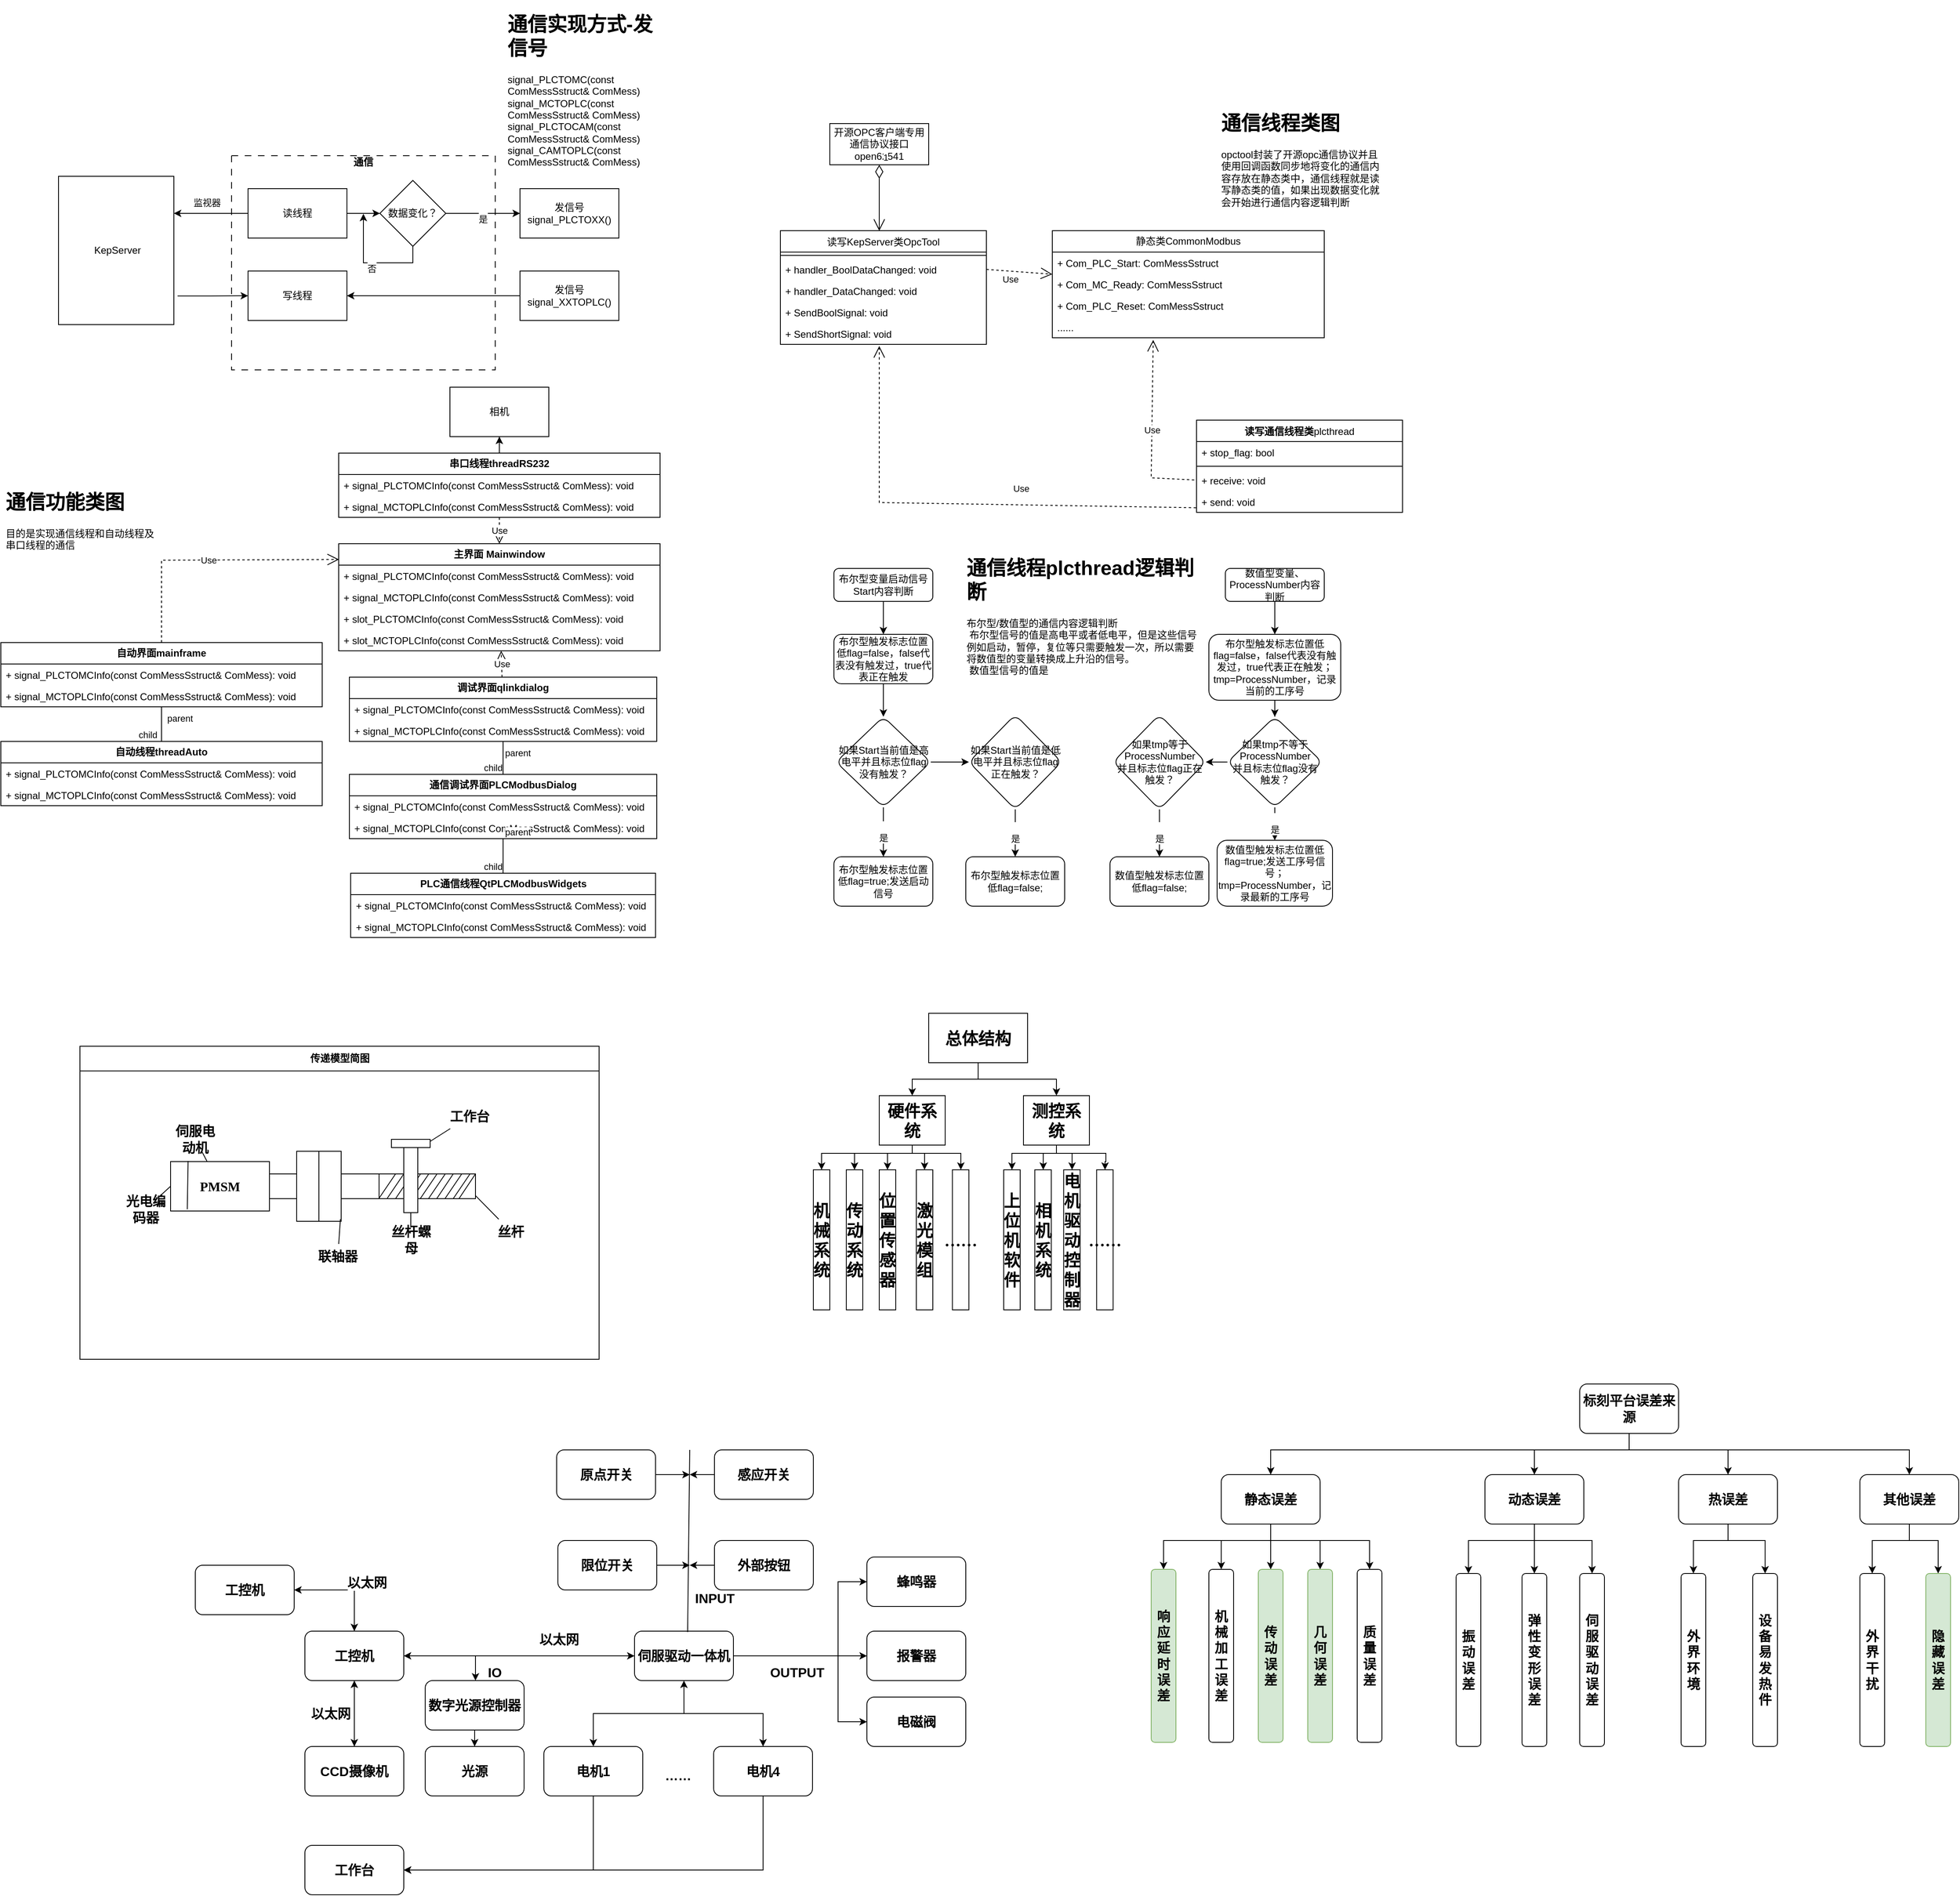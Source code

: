 <mxfile version="24.2.2" type="github">
  <diagram name="第 1 页" id="hFXtMmTSb2sQUVAaNlvA">
    <mxGraphModel dx="1379" dy="1208" grid="1" gridSize="10" guides="1" tooltips="1" connect="1" arrows="1" fold="1" page="1" pageScale="1" pageWidth="827" pageHeight="1169" math="0" shadow="0">
      <root>
        <mxCell id="0" />
        <mxCell id="1" parent="0" />
        <mxCell id="jgqnruxI4edwX1Ub459z-1" value="传递模型简图" style="swimlane;html=1;startSize=30;horizontal=1;containerType=tree;glass=0;" parent="1" vertex="1">
          <mxGeometry x="110" y="1270" width="630" height="380" as="geometry">
            <mxRectangle x="740" y="1830" width="110" height="30" as="alternateBounds" />
          </mxGeometry>
        </mxCell>
        <mxCell id="jgqnruxI4edwX1Ub459z-2" value="" style="rounded=0;whiteSpace=wrap;html=1;fontSize=16;fontStyle=1;fontFamily=宋体;" parent="jgqnruxI4edwX1Ub459z-1" vertex="1">
          <mxGeometry x="110" y="140" width="120" height="60" as="geometry" />
        </mxCell>
        <mxCell id="jgqnruxI4edwX1Ub459z-3" style="rounded=0;orthogonalLoop=1;jettySize=auto;html=1;endArrow=none;endFill=0;elbow=vertical;fontSize=16;fontStyle=1;fontFamily=宋体;" parent="jgqnruxI4edwX1Ub459z-1" source="jgqnruxI4edwX1Ub459z-4" target="jgqnruxI4edwX1Ub459z-2" edge="1">
          <mxGeometry relative="1" as="geometry" />
        </mxCell>
        <mxCell id="jgqnruxI4edwX1Ub459z-4" value="伺服电动机" style="text;html=1;strokeColor=none;fillColor=none;align=center;verticalAlign=middle;whiteSpace=wrap;rounded=0;fontSize=16;fontStyle=1;fontFamily=宋体;" parent="jgqnruxI4edwX1Ub459z-1" vertex="1">
          <mxGeometry x="110" y="97.5" width="60" height="30" as="geometry" />
        </mxCell>
        <mxCell id="jgqnruxI4edwX1Ub459z-5" style="rounded=0;orthogonalLoop=1;jettySize=auto;html=1;endArrow=none;endFill=0;entryX=0;entryY=0.5;entryDx=0;entryDy=0;fontSize=16;fontStyle=1;fontFamily=宋体;" parent="jgqnruxI4edwX1Ub459z-1" source="jgqnruxI4edwX1Ub459z-6" target="jgqnruxI4edwX1Ub459z-2" edge="1">
          <mxGeometry relative="1" as="geometry" />
        </mxCell>
        <mxCell id="jgqnruxI4edwX1Ub459z-6" value="光电编码器" style="text;html=1;strokeColor=none;fillColor=none;align=center;verticalAlign=middle;whiteSpace=wrap;rounded=0;fontSize=16;fontStyle=1;fontFamily=宋体;" parent="jgqnruxI4edwX1Ub459z-1" vertex="1">
          <mxGeometry x="50" y="182.5" width="60" height="30" as="geometry" />
        </mxCell>
        <mxCell id="jgqnruxI4edwX1Ub459z-7" value="PMSM" style="text;html=1;strokeColor=none;fillColor=none;align=center;verticalAlign=middle;whiteSpace=wrap;rounded=0;fontSize=16;fontStyle=1;fontFamily=宋体;" parent="jgqnruxI4edwX1Ub459z-1" vertex="1">
          <mxGeometry x="140" y="155" width="60" height="30" as="geometry" />
        </mxCell>
        <mxCell id="jgqnruxI4edwX1Ub459z-8" value="" style="rounded=0;whiteSpace=wrap;html=1;fontSize=16;fontStyle=1;fontFamily=宋体;" parent="jgqnruxI4edwX1Ub459z-1" vertex="1">
          <mxGeometry x="230" y="155" width="40" height="30" as="geometry" />
        </mxCell>
        <mxCell id="jgqnruxI4edwX1Ub459z-9" value="" style="rounded=0;whiteSpace=wrap;html=1;fontSize=16;fontStyle=1;fontFamily=宋体;" parent="jgqnruxI4edwX1Ub459z-1" vertex="1">
          <mxGeometry x="263" y="127.5" width="27" height="85" as="geometry" />
        </mxCell>
        <mxCell id="jgqnruxI4edwX1Ub459z-10" value="" style="rounded=0;whiteSpace=wrap;html=1;fontSize=16;fontStyle=1;fontFamily=宋体;" parent="jgqnruxI4edwX1Ub459z-1" vertex="1">
          <mxGeometry x="290" y="127.5" width="27" height="85" as="geometry" />
        </mxCell>
        <mxCell id="jgqnruxI4edwX1Ub459z-11" value="" style="rounded=0;whiteSpace=wrap;html=1;fontSize=16;fontStyle=1;fontFamily=宋体;" parent="jgqnruxI4edwX1Ub459z-1" vertex="1">
          <mxGeometry x="317" y="155" width="63" height="30" as="geometry" />
        </mxCell>
        <mxCell id="jgqnruxI4edwX1Ub459z-12" value="" style="rounded=0;whiteSpace=wrap;html=1;fontSize=16;fontStyle=1;fontFamily=宋体;" parent="jgqnruxI4edwX1Ub459z-1" vertex="1">
          <mxGeometry x="363" y="155" width="117" height="30" as="geometry" />
        </mxCell>
        <mxCell id="jgqnruxI4edwX1Ub459z-13" value="" style="endArrow=none;html=1;rounded=0;fontSize=16;fontStyle=1;fontFamily=宋体;" parent="jgqnruxI4edwX1Ub459z-1" edge="1">
          <mxGeometry width="50" height="50" relative="1" as="geometry">
            <mxPoint x="373" y="184.5" as="sourcePoint" />
            <mxPoint x="393" y="155" as="targetPoint" />
          </mxGeometry>
        </mxCell>
        <mxCell id="jgqnruxI4edwX1Ub459z-14" value="" style="endArrow=none;html=1;rounded=0;fontSize=16;fontStyle=1;fontFamily=宋体;" parent="jgqnruxI4edwX1Ub459z-1" edge="1">
          <mxGeometry width="50" height="50" relative="1" as="geometry">
            <mxPoint x="383" y="185" as="sourcePoint" />
            <mxPoint x="403" y="155.5" as="targetPoint" />
          </mxGeometry>
        </mxCell>
        <mxCell id="jgqnruxI4edwX1Ub459z-15" value="" style="endArrow=none;html=1;rounded=0;fontSize=16;fontStyle=1;fontFamily=宋体;" parent="jgqnruxI4edwX1Ub459z-1" edge="1">
          <mxGeometry width="50" height="50" relative="1" as="geometry">
            <mxPoint x="393" y="185" as="sourcePoint" />
            <mxPoint x="413" y="155.5" as="targetPoint" />
          </mxGeometry>
        </mxCell>
        <mxCell id="jgqnruxI4edwX1Ub459z-16" value="" style="endArrow=none;html=1;rounded=0;fontSize=16;fontStyle=1;fontFamily=宋体;" parent="jgqnruxI4edwX1Ub459z-1" edge="1">
          <mxGeometry width="50" height="50" relative="1" as="geometry">
            <mxPoint x="403" y="185" as="sourcePoint" />
            <mxPoint x="423" y="155.5" as="targetPoint" />
          </mxGeometry>
        </mxCell>
        <mxCell id="jgqnruxI4edwX1Ub459z-17" value="" style="endArrow=none;html=1;rounded=0;fontSize=16;fontStyle=1;fontFamily=宋体;" parent="jgqnruxI4edwX1Ub459z-1" edge="1">
          <mxGeometry width="50" height="50" relative="1" as="geometry">
            <mxPoint x="413" y="185" as="sourcePoint" />
            <mxPoint x="433" y="155.5" as="targetPoint" />
          </mxGeometry>
        </mxCell>
        <mxCell id="jgqnruxI4edwX1Ub459z-18" value="" style="endArrow=none;html=1;rounded=0;fontSize=16;fontStyle=1;fontFamily=宋体;" parent="jgqnruxI4edwX1Ub459z-1" edge="1">
          <mxGeometry width="50" height="50" relative="1" as="geometry">
            <mxPoint x="423" y="185" as="sourcePoint" />
            <mxPoint x="443" y="155.5" as="targetPoint" />
          </mxGeometry>
        </mxCell>
        <mxCell id="jgqnruxI4edwX1Ub459z-19" value="" style="endArrow=none;html=1;rounded=0;fontSize=16;fontStyle=1;fontFamily=宋体;" parent="jgqnruxI4edwX1Ub459z-1" edge="1">
          <mxGeometry width="50" height="50" relative="1" as="geometry">
            <mxPoint x="433" y="185" as="sourcePoint" />
            <mxPoint x="453" y="155" as="targetPoint" />
          </mxGeometry>
        </mxCell>
        <mxCell id="jgqnruxI4edwX1Ub459z-20" value="" style="endArrow=none;html=1;rounded=0;fontSize=16;fontStyle=1;fontFamily=宋体;" parent="jgqnruxI4edwX1Ub459z-1" edge="1">
          <mxGeometry width="50" height="50" relative="1" as="geometry">
            <mxPoint x="443" y="185" as="sourcePoint" />
            <mxPoint x="463" y="155.5" as="targetPoint" />
          </mxGeometry>
        </mxCell>
        <mxCell id="jgqnruxI4edwX1Ub459z-21" value="" style="endArrow=none;html=1;rounded=0;fontSize=16;fontStyle=1;fontFamily=宋体;" parent="jgqnruxI4edwX1Ub459z-1" edge="1">
          <mxGeometry width="50" height="50" relative="1" as="geometry">
            <mxPoint x="453" y="185" as="sourcePoint" />
            <mxPoint x="473" y="155.5" as="targetPoint" />
          </mxGeometry>
        </mxCell>
        <mxCell id="jgqnruxI4edwX1Ub459z-22" value="" style="endArrow=none;html=1;rounded=0;jumpSize=6;endSize=3;startSize=3;fontSize=16;fontStyle=1;fontFamily=宋体;" parent="jgqnruxI4edwX1Ub459z-1" edge="1">
          <mxGeometry width="50" height="50" relative="1" as="geometry">
            <mxPoint x="460" y="185" as="sourcePoint" />
            <mxPoint x="480" y="155" as="targetPoint" />
          </mxGeometry>
        </mxCell>
        <mxCell id="jgqnruxI4edwX1Ub459z-23" value="" style="endArrow=none;html=1;rounded=0;fontSize=16;fontStyle=1;fontFamily=宋体;" parent="jgqnruxI4edwX1Ub459z-1" edge="1">
          <mxGeometry width="50" height="50" relative="1" as="geometry">
            <mxPoint x="363" y="184.5" as="sourcePoint" />
            <mxPoint x="383" y="155" as="targetPoint" />
          </mxGeometry>
        </mxCell>
        <mxCell id="jgqnruxI4edwX1Ub459z-24" value="" style="rounded=0;whiteSpace=wrap;html=1;fontSize=16;fontStyle=1;fontFamily=宋体;" parent="jgqnruxI4edwX1Ub459z-1" vertex="1">
          <mxGeometry x="393" y="123" width="17" height="79" as="geometry" />
        </mxCell>
        <mxCell id="jgqnruxI4edwX1Ub459z-25" value="" style="rounded=0;whiteSpace=wrap;html=1;fontSize=16;fontStyle=1;fontFamily=宋体;" parent="jgqnruxI4edwX1Ub459z-1" vertex="1">
          <mxGeometry x="378" y="113" width="47" height="10" as="geometry" />
        </mxCell>
        <mxCell id="jgqnruxI4edwX1Ub459z-26" value="联轴器" style="text;html=1;strokeColor=none;fillColor=none;align=center;verticalAlign=middle;whiteSpace=wrap;rounded=0;fontSize=16;fontStyle=1;fontFamily=宋体;" parent="jgqnruxI4edwX1Ub459z-1" vertex="1">
          <mxGeometry x="283" y="240" width="60" height="30" as="geometry" />
        </mxCell>
        <mxCell id="jgqnruxI4edwX1Ub459z-27" style="rounded=0;orthogonalLoop=1;jettySize=auto;html=1;endArrow=none;endFill=0;fontSize=16;fontStyle=1;fontFamily=宋体;" parent="jgqnruxI4edwX1Ub459z-1" source="jgqnruxI4edwX1Ub459z-28" target="jgqnruxI4edwX1Ub459z-24" edge="1">
          <mxGeometry relative="1" as="geometry" />
        </mxCell>
        <mxCell id="jgqnruxI4edwX1Ub459z-28" value="丝杆螺母" style="text;html=1;strokeColor=none;fillColor=none;align=center;verticalAlign=middle;whiteSpace=wrap;rounded=0;fontSize=16;fontStyle=1;fontFamily=宋体;" parent="jgqnruxI4edwX1Ub459z-1" vertex="1">
          <mxGeometry x="371.5" y="220" width="60" height="30" as="geometry" />
        </mxCell>
        <mxCell id="jgqnruxI4edwX1Ub459z-29" style="rounded=0;orthogonalLoop=1;jettySize=auto;html=1;entryX=1;entryY=0.25;entryDx=0;entryDy=0;endArrow=none;endFill=0;fontSize=16;fontStyle=1;fontFamily=宋体;" parent="jgqnruxI4edwX1Ub459z-1" source="jgqnruxI4edwX1Ub459z-30" target="jgqnruxI4edwX1Ub459z-25" edge="1">
          <mxGeometry relative="1" as="geometry" />
        </mxCell>
        <mxCell id="jgqnruxI4edwX1Ub459z-30" value="工作台" style="text;html=1;strokeColor=none;fillColor=none;align=center;verticalAlign=middle;whiteSpace=wrap;rounded=0;fontSize=16;fontStyle=1;fontFamily=宋体;" parent="jgqnruxI4edwX1Ub459z-1" vertex="1">
          <mxGeometry x="443" y="70" width="60" height="30" as="geometry" />
        </mxCell>
        <mxCell id="jgqnruxI4edwX1Ub459z-31" value="丝杆" style="text;html=1;strokeColor=none;fillColor=none;align=center;verticalAlign=middle;whiteSpace=wrap;rounded=0;fontSize=16;fontStyle=1;fontFamily=宋体;" parent="jgqnruxI4edwX1Ub459z-1" vertex="1">
          <mxGeometry x="493" y="210" width="60" height="30" as="geometry" />
        </mxCell>
        <mxCell id="jgqnruxI4edwX1Ub459z-32" style="rounded=0;orthogonalLoop=1;jettySize=auto;html=1;entryX=0.966;entryY=0.97;entryDx=0;entryDy=0;entryPerimeter=0;endArrow=none;endFill=0;fontSize=16;fontStyle=1;fontFamily=宋体;" parent="jgqnruxI4edwX1Ub459z-1" source="jgqnruxI4edwX1Ub459z-26" target="jgqnruxI4edwX1Ub459z-10" edge="1">
          <mxGeometry relative="1" as="geometry" />
        </mxCell>
        <mxCell id="jgqnruxI4edwX1Ub459z-33" value="" style="endArrow=none;html=1;rounded=0;entryX=0.177;entryY=-0.012;entryDx=0;entryDy=0;entryPerimeter=0;exitX=0.169;exitY=0.965;exitDx=0;exitDy=0;exitPerimeter=0;fontSize=16;fontStyle=1;fontFamily=宋体;" parent="jgqnruxI4edwX1Ub459z-1" source="jgqnruxI4edwX1Ub459z-2" target="jgqnruxI4edwX1Ub459z-2" edge="1">
          <mxGeometry width="50" height="50" relative="1" as="geometry">
            <mxPoint x="123" y="300" as="sourcePoint" />
            <mxPoint x="173" y="250" as="targetPoint" />
          </mxGeometry>
        </mxCell>
        <mxCell id="jgqnruxI4edwX1Ub459z-34" style="rounded=0;orthogonalLoop=1;jettySize=auto;html=1;entryX=1.001;entryY=0.882;entryDx=0;entryDy=0;entryPerimeter=0;endArrow=none;endFill=0;fontSize=16;fontStyle=1;fontFamily=宋体;" parent="jgqnruxI4edwX1Ub459z-1" source="jgqnruxI4edwX1Ub459z-31" target="jgqnruxI4edwX1Ub459z-12" edge="1">
          <mxGeometry relative="1" as="geometry" />
        </mxCell>
        <mxCell id="hphYwLu9U0YZv0h95D7Z-1" style="edgeStyle=orthogonalEdgeStyle;rounded=0;orthogonalLoop=1;jettySize=auto;html=1;entryX=0;entryY=0.5;entryDx=0;entryDy=0;exitX=1.032;exitY=0.807;exitDx=0;exitDy=0;exitPerimeter=0;" parent="1" source="hphYwLu9U0YZv0h95D7Z-2" target="hphYwLu9U0YZv0h95D7Z-6" edge="1">
          <mxGeometry relative="1" as="geometry" />
        </mxCell>
        <mxCell id="hphYwLu9U0YZv0h95D7Z-2" value="&lt;span style=&quot;white-space: pre;&quot;&gt; &lt;/span&gt;KepServer" style="rounded=0;whiteSpace=wrap;html=1;points=[[0,0,0,0,0],[0,0.25,0,0,0],[0,0.5,0,0,0],[0,0.75,0,0,0],[0,1,0,0,0],[0.25,0,0,0,0],[0.25,1,0,0,0],[0.5,0,0,0,0],[0.5,1,0,0,0],[0.75,0,0,0,0],[0.75,1,0,0,0],[1,0,0,0,0],[1,0.25,0,0,0],[1,0.5,0,0,0],[1,0.75,0,0,0],[1,1,0,0,0]];" parent="1" vertex="1">
          <mxGeometry x="84" y="214" width="140" height="180" as="geometry" />
        </mxCell>
        <mxCell id="hphYwLu9U0YZv0h95D7Z-3" value="&#xa;通信" style="swimlane;startSize=0;dashed=1;dashPattern=8 8;" parent="1" vertex="1">
          <mxGeometry x="294" y="189" width="320" height="260" as="geometry">
            <mxRectangle x="300" y="530" width="60" height="40" as="alternateBounds" />
          </mxGeometry>
        </mxCell>
        <mxCell id="hphYwLu9U0YZv0h95D7Z-4" value="" style="edgeStyle=orthogonalEdgeStyle;rounded=0;orthogonalLoop=1;jettySize=auto;html=1;" parent="hphYwLu9U0YZv0h95D7Z-3" source="hphYwLu9U0YZv0h95D7Z-5" target="hphYwLu9U0YZv0h95D7Z-8" edge="1">
          <mxGeometry relative="1" as="geometry" />
        </mxCell>
        <mxCell id="hphYwLu9U0YZv0h95D7Z-5" value="读线程" style="rounded=0;whiteSpace=wrap;html=1;" parent="hphYwLu9U0YZv0h95D7Z-3" vertex="1">
          <mxGeometry x="20" y="40" width="120" height="60" as="geometry" />
        </mxCell>
        <mxCell id="hphYwLu9U0YZv0h95D7Z-6" value="写线程" style="rounded=0;whiteSpace=wrap;html=1;" parent="hphYwLu9U0YZv0h95D7Z-3" vertex="1">
          <mxGeometry x="20" y="140" width="120" height="60" as="geometry" />
        </mxCell>
        <mxCell id="hphYwLu9U0YZv0h95D7Z-7" value="&lt;br&gt;否" style="edgeStyle=orthogonalEdgeStyle;rounded=0;orthogonalLoop=1;jettySize=auto;html=1;exitX=0.5;exitY=1;exitDx=0;exitDy=0;" parent="hphYwLu9U0YZv0h95D7Z-3" source="hphYwLu9U0YZv0h95D7Z-8" edge="1">
          <mxGeometry relative="1" as="geometry">
            <mxPoint x="160" y="70" as="targetPoint" />
          </mxGeometry>
        </mxCell>
        <mxCell id="hphYwLu9U0YZv0h95D7Z-8" value="数据变化？" style="rhombus;whiteSpace=wrap;html=1;rounded=0;" parent="hphYwLu9U0YZv0h95D7Z-3" vertex="1">
          <mxGeometry x="180" y="30" width="80" height="80" as="geometry" />
        </mxCell>
        <mxCell id="hphYwLu9U0YZv0h95D7Z-9" value="&lt;br&gt;监视器" style="edgeStyle=orthogonalEdgeStyle;rounded=0;orthogonalLoop=1;jettySize=auto;html=1;entryX=1;entryY=0.25;entryDx=0;entryDy=0;entryPerimeter=0;" parent="1" source="hphYwLu9U0YZv0h95D7Z-5" target="hphYwLu9U0YZv0h95D7Z-2" edge="1">
          <mxGeometry x="0.111" y="-20" relative="1" as="geometry">
            <mxPoint as="offset" />
          </mxGeometry>
        </mxCell>
        <mxCell id="hphYwLu9U0YZv0h95D7Z-10" value="发信号signal_PLCTOXX()" style="whiteSpace=wrap;html=1;rounded=0;" parent="1" vertex="1">
          <mxGeometry x="644" y="229" width="120" height="60" as="geometry" />
        </mxCell>
        <mxCell id="hphYwLu9U0YZv0h95D7Z-11" value="&lt;br&gt;是" style="edgeStyle=orthogonalEdgeStyle;rounded=0;orthogonalLoop=1;jettySize=auto;html=1;entryX=0;entryY=0.5;entryDx=0;entryDy=0;" parent="1" source="hphYwLu9U0YZv0h95D7Z-8" target="hphYwLu9U0YZv0h95D7Z-10" edge="1">
          <mxGeometry relative="1" as="geometry">
            <mxPoint x="654" y="259" as="targetPoint" />
          </mxGeometry>
        </mxCell>
        <mxCell id="hphYwLu9U0YZv0h95D7Z-12" style="edgeStyle=orthogonalEdgeStyle;rounded=0;orthogonalLoop=1;jettySize=auto;html=1;entryX=1;entryY=0.5;entryDx=0;entryDy=0;" parent="1" source="hphYwLu9U0YZv0h95D7Z-13" target="hphYwLu9U0YZv0h95D7Z-6" edge="1">
          <mxGeometry relative="1" as="geometry" />
        </mxCell>
        <mxCell id="hphYwLu9U0YZv0h95D7Z-13" value="发信号signal_XXTOPLC()" style="rounded=0;whiteSpace=wrap;html=1;" parent="1" vertex="1">
          <mxGeometry x="644" y="329" width="120" height="60" as="geometry" />
        </mxCell>
        <mxCell id="hphYwLu9U0YZv0h95D7Z-14" value="&lt;h1&gt;通信实现方式-发信号&lt;/h1&gt;&lt;div&gt;signal_PLCTOMC(const ComMessSstruct&amp;amp; ComMess)&lt;/div&gt;&lt;div&gt;signal_MCTOPLC(const ComMessSstruct&amp;amp; ComMess)&lt;/div&gt;&lt;div&gt;&lt;div style=&quot;border-color: var(--border-color);&quot;&gt;signal_PLCTOCAM(const ComMessSstruct&amp;amp; ComMess)&lt;/div&gt;&lt;div style=&quot;border-color: var(--border-color);&quot;&gt;signal_CAMTOPLC(const ComMessSstruct&amp;amp; ComMess)&lt;/div&gt;&lt;/div&gt;" style="text;html=1;strokeColor=none;fillColor=none;spacing=5;spacingTop=-20;whiteSpace=wrap;overflow=hidden;rounded=0;" parent="1" vertex="1">
          <mxGeometry x="624" y="10" width="190" height="204" as="geometry" />
        </mxCell>
        <mxCell id="hphYwLu9U0YZv0h95D7Z-15" value="&lt;b&gt;主界面 Mainwindow&lt;/b&gt;" style="swimlane;fontStyle=0;childLayout=stackLayout;horizontal=1;startSize=26;fillColor=none;horizontalStack=0;resizeParent=1;resizeParentMax=0;resizeLast=0;collapsible=1;marginBottom=0;whiteSpace=wrap;html=1;" parent="1" vertex="1">
          <mxGeometry x="424" y="660" width="390" height="130" as="geometry" />
        </mxCell>
        <mxCell id="hphYwLu9U0YZv0h95D7Z-16" value="+ signal_PLCTOMCInfo(const ComMessSstruct&amp;amp; ComMess): void" style="text;strokeColor=none;fillColor=none;align=left;verticalAlign=top;spacingLeft=4;spacingRight=4;overflow=hidden;rotatable=0;points=[[0,0.5],[1,0.5]];portConstraint=eastwest;whiteSpace=wrap;html=1;" parent="hphYwLu9U0YZv0h95D7Z-15" vertex="1">
          <mxGeometry y="26" width="390" height="26" as="geometry" />
        </mxCell>
        <mxCell id="hphYwLu9U0YZv0h95D7Z-17" value="+ signal_MCTOPLCInfo(const ComMessSstruct&amp;amp; ComMess): void" style="text;strokeColor=none;fillColor=none;align=left;verticalAlign=top;spacingLeft=4;spacingRight=4;overflow=hidden;rotatable=0;points=[[0,0.5],[1,0.5]];portConstraint=eastwest;whiteSpace=wrap;html=1;" parent="hphYwLu9U0YZv0h95D7Z-15" vertex="1">
          <mxGeometry y="52" width="390" height="26" as="geometry" />
        </mxCell>
        <mxCell id="hphYwLu9U0YZv0h95D7Z-18" value="+ slot_PLCTOMCInfo(const ComMessSstruct&amp;amp; ComMess): void" style="text;strokeColor=none;fillColor=none;align=left;verticalAlign=top;spacingLeft=4;spacingRight=4;overflow=hidden;rotatable=0;points=[[0,0.5],[1,0.5]];portConstraint=eastwest;whiteSpace=wrap;html=1;" parent="hphYwLu9U0YZv0h95D7Z-15" vertex="1">
          <mxGeometry y="78" width="390" height="26" as="geometry" />
        </mxCell>
        <mxCell id="hphYwLu9U0YZv0h95D7Z-19" value="+ slot_MCTOPLCInfo(const ComMessSstruct&amp;amp; ComMess): void" style="text;strokeColor=none;fillColor=none;align=left;verticalAlign=top;spacingLeft=4;spacingRight=4;overflow=hidden;rotatable=0;points=[[0,0.5],[1,0.5]];portConstraint=eastwest;whiteSpace=wrap;html=1;" parent="hphYwLu9U0YZv0h95D7Z-15" vertex="1">
          <mxGeometry y="104" width="390" height="26" as="geometry" />
        </mxCell>
        <mxCell id="hphYwLu9U0YZv0h95D7Z-20" value="&lt;b&gt;自动界面mainframe&lt;/b&gt;" style="swimlane;fontStyle=0;childLayout=stackLayout;horizontal=1;startSize=26;fillColor=none;horizontalStack=0;resizeParent=1;resizeParentMax=0;resizeLast=0;collapsible=1;marginBottom=0;whiteSpace=wrap;html=1;" parent="1" vertex="1">
          <mxGeometry x="14" y="780" width="390" height="78" as="geometry" />
        </mxCell>
        <mxCell id="hphYwLu9U0YZv0h95D7Z-21" value="+ signal_PLCTOMCInfo(const ComMessSstruct&amp;amp; ComMess): void" style="text;strokeColor=none;fillColor=none;align=left;verticalAlign=top;spacingLeft=4;spacingRight=4;overflow=hidden;rotatable=0;points=[[0,0.5],[1,0.5]];portConstraint=eastwest;whiteSpace=wrap;html=1;" parent="hphYwLu9U0YZv0h95D7Z-20" vertex="1">
          <mxGeometry y="26" width="390" height="26" as="geometry" />
        </mxCell>
        <mxCell id="hphYwLu9U0YZv0h95D7Z-22" value="+ signal_MCTOPLCInfo(const ComMessSstruct&amp;amp; ComMess): void" style="text;strokeColor=none;fillColor=none;align=left;verticalAlign=top;spacingLeft=4;spacingRight=4;overflow=hidden;rotatable=0;points=[[0,0.5],[1,0.5]];portConstraint=eastwest;whiteSpace=wrap;html=1;" parent="hphYwLu9U0YZv0h95D7Z-20" vertex="1">
          <mxGeometry y="52" width="390" height="26" as="geometry" />
        </mxCell>
        <mxCell id="hphYwLu9U0YZv0h95D7Z-23" value="Use" style="endArrow=open;endSize=12;dashed=1;html=1;rounded=0;entryX=0.001;entryY=0.147;entryDx=0;entryDy=0;entryPerimeter=0;" parent="1" source="hphYwLu9U0YZv0h95D7Z-20" target="hphYwLu9U0YZv0h95D7Z-15" edge="1">
          <mxGeometry width="160" relative="1" as="geometry">
            <mxPoint x="502" y="856" as="sourcePoint" />
            <mxPoint x="404" y="640" as="targetPoint" />
            <Array as="points">
              <mxPoint x="209" y="680" />
            </Array>
          </mxGeometry>
        </mxCell>
        <mxCell id="hphYwLu9U0YZv0h95D7Z-24" value="&lt;b&gt;自动线程threadAuto&lt;/b&gt;" style="swimlane;fontStyle=0;childLayout=stackLayout;horizontal=1;startSize=26;fillColor=none;horizontalStack=0;resizeParent=1;resizeParentMax=0;resizeLast=0;collapsible=1;marginBottom=0;whiteSpace=wrap;html=1;" parent="1" vertex="1">
          <mxGeometry x="14" y="900" width="390" height="78" as="geometry" />
        </mxCell>
        <mxCell id="hphYwLu9U0YZv0h95D7Z-25" value="+ signal_PLCTOMCInfo(const ComMessSstruct&amp;amp; ComMess): void" style="text;strokeColor=none;fillColor=none;align=left;verticalAlign=top;spacingLeft=4;spacingRight=4;overflow=hidden;rotatable=0;points=[[0,0.5],[1,0.5]];portConstraint=eastwest;whiteSpace=wrap;html=1;" parent="hphYwLu9U0YZv0h95D7Z-24" vertex="1">
          <mxGeometry y="26" width="390" height="26" as="geometry" />
        </mxCell>
        <mxCell id="hphYwLu9U0YZv0h95D7Z-26" value="+ signal_MCTOPLCInfo(const ComMessSstruct&amp;amp; ComMess): void" style="text;strokeColor=none;fillColor=none;align=left;verticalAlign=top;spacingLeft=4;spacingRight=4;overflow=hidden;rotatable=0;points=[[0,0.5],[1,0.5]];portConstraint=eastwest;whiteSpace=wrap;html=1;" parent="hphYwLu9U0YZv0h95D7Z-24" vertex="1">
          <mxGeometry y="52" width="390" height="26" as="geometry" />
        </mxCell>
        <mxCell id="hphYwLu9U0YZv0h95D7Z-27" value="" style="endArrow=none;html=1;edgeStyle=orthogonalEdgeStyle;rounded=0;" parent="1" source="hphYwLu9U0YZv0h95D7Z-20" target="hphYwLu9U0YZv0h95D7Z-24" edge="1">
          <mxGeometry relative="1" as="geometry">
            <mxPoint x="294" y="770" as="sourcePoint" />
            <mxPoint x="454" y="770" as="targetPoint" />
          </mxGeometry>
        </mxCell>
        <mxCell id="hphYwLu9U0YZv0h95D7Z-28" value="parent" style="edgeLabel;resizable=0;html=1;align=left;verticalAlign=bottom;" parent="hphYwLu9U0YZv0h95D7Z-27" connectable="0" vertex="1">
          <mxGeometry x="-1" relative="1" as="geometry">
            <mxPoint x="5" y="22" as="offset" />
          </mxGeometry>
        </mxCell>
        <mxCell id="hphYwLu9U0YZv0h95D7Z-29" value="child" style="edgeLabel;resizable=0;html=1;align=right;verticalAlign=bottom;" parent="hphYwLu9U0YZv0h95D7Z-27" connectable="0" vertex="1">
          <mxGeometry x="1" relative="1" as="geometry">
            <mxPoint x="-5" as="offset" />
          </mxGeometry>
        </mxCell>
        <mxCell id="hphYwLu9U0YZv0h95D7Z-30" value="&lt;h1&gt;通信功能类图&lt;/h1&gt;&lt;div&gt;目的是实现通信线程和自动线程及串口线程的通信&lt;/div&gt;" style="text;html=1;strokeColor=none;fillColor=none;spacing=5;spacingTop=-20;whiteSpace=wrap;overflow=hidden;rounded=0;" parent="1" vertex="1">
          <mxGeometry x="15" y="590" width="190" height="120" as="geometry" />
        </mxCell>
        <mxCell id="hphYwLu9U0YZv0h95D7Z-31" value="&lt;b&gt;调试界面qlinkdialog&lt;/b&gt;" style="swimlane;fontStyle=0;childLayout=stackLayout;horizontal=1;startSize=26;fillColor=none;horizontalStack=0;resizeParent=1;resizeParentMax=0;resizeLast=0;collapsible=1;marginBottom=0;whiteSpace=wrap;html=1;" parent="1" vertex="1">
          <mxGeometry x="437" y="822" width="373" height="78" as="geometry" />
        </mxCell>
        <mxCell id="hphYwLu9U0YZv0h95D7Z-32" value="+ signal_PLCTOMCInfo(const ComMessSstruct&amp;amp; ComMess): void" style="text;strokeColor=none;fillColor=none;align=left;verticalAlign=top;spacingLeft=4;spacingRight=4;overflow=hidden;rotatable=0;points=[[0,0.5],[1,0.5]];portConstraint=eastwest;whiteSpace=wrap;html=1;" parent="hphYwLu9U0YZv0h95D7Z-31" vertex="1">
          <mxGeometry y="26" width="373" height="26" as="geometry" />
        </mxCell>
        <mxCell id="hphYwLu9U0YZv0h95D7Z-33" value="+ signal_MCTOPLCInfo(const ComMessSstruct&amp;amp; ComMess): void" style="text;strokeColor=none;fillColor=none;align=left;verticalAlign=top;spacingLeft=4;spacingRight=4;overflow=hidden;rotatable=0;points=[[0,0.5],[1,0.5]];portConstraint=eastwest;whiteSpace=wrap;html=1;" parent="hphYwLu9U0YZv0h95D7Z-31" vertex="1">
          <mxGeometry y="52" width="373" height="26" as="geometry" />
        </mxCell>
        <mxCell id="hphYwLu9U0YZv0h95D7Z-34" value="&lt;b&gt;通信调试界面PLCModbusDialog&lt;/b&gt;" style="swimlane;fontStyle=0;childLayout=stackLayout;horizontal=1;startSize=26;fillColor=none;horizontalStack=0;resizeParent=1;resizeParentMax=0;resizeLast=0;collapsible=1;marginBottom=0;whiteSpace=wrap;html=1;" parent="1" vertex="1">
          <mxGeometry x="437" y="940" width="373" height="78" as="geometry" />
        </mxCell>
        <mxCell id="hphYwLu9U0YZv0h95D7Z-35" value="+ signal_PLCTOMCInfo(const ComMessSstruct&amp;amp; ComMess): void" style="text;strokeColor=none;fillColor=none;align=left;verticalAlign=top;spacingLeft=4;spacingRight=4;overflow=hidden;rotatable=0;points=[[0,0.5],[1,0.5]];portConstraint=eastwest;whiteSpace=wrap;html=1;" parent="hphYwLu9U0YZv0h95D7Z-34" vertex="1">
          <mxGeometry y="26" width="373" height="26" as="geometry" />
        </mxCell>
        <mxCell id="hphYwLu9U0YZv0h95D7Z-36" value="+ signal_MCTOPLCInfo(const ComMessSstruct&amp;amp; ComMess): void" style="text;strokeColor=none;fillColor=none;align=left;verticalAlign=top;spacingLeft=4;spacingRight=4;overflow=hidden;rotatable=0;points=[[0,0.5],[1,0.5]];portConstraint=eastwest;whiteSpace=wrap;html=1;" parent="hphYwLu9U0YZv0h95D7Z-34" vertex="1">
          <mxGeometry y="52" width="373" height="26" as="geometry" />
        </mxCell>
        <mxCell id="hphYwLu9U0YZv0h95D7Z-37" value="&lt;b&gt;PLC通信线程QtPLCModbusWidgets&lt;/b&gt;" style="swimlane;fontStyle=0;childLayout=stackLayout;horizontal=1;startSize=26;fillColor=none;horizontalStack=0;resizeParent=1;resizeParentMax=0;resizeLast=0;collapsible=1;marginBottom=0;whiteSpace=wrap;html=1;" parent="1" vertex="1">
          <mxGeometry x="438.5" y="1060" width="370" height="78" as="geometry" />
        </mxCell>
        <mxCell id="hphYwLu9U0YZv0h95D7Z-38" value="+ signal_PLCTOMCInfo(const ComMessSstruct&amp;amp; ComMess): void" style="text;strokeColor=none;fillColor=none;align=left;verticalAlign=top;spacingLeft=4;spacingRight=4;overflow=hidden;rotatable=0;points=[[0,0.5],[1,0.5]];portConstraint=eastwest;whiteSpace=wrap;html=1;" parent="hphYwLu9U0YZv0h95D7Z-37" vertex="1">
          <mxGeometry y="26" width="370" height="26" as="geometry" />
        </mxCell>
        <mxCell id="hphYwLu9U0YZv0h95D7Z-39" value="+ signal_MCTOPLCInfo(const ComMessSstruct&amp;amp; ComMess): void" style="text;strokeColor=none;fillColor=none;align=left;verticalAlign=top;spacingLeft=4;spacingRight=4;overflow=hidden;rotatable=0;points=[[0,0.5],[1,0.5]];portConstraint=eastwest;whiteSpace=wrap;html=1;" parent="hphYwLu9U0YZv0h95D7Z-37" vertex="1">
          <mxGeometry y="52" width="370" height="26" as="geometry" />
        </mxCell>
        <mxCell id="hphYwLu9U0YZv0h95D7Z-40" style="edgeStyle=orthogonalEdgeStyle;rounded=0;orthogonalLoop=1;jettySize=auto;html=1;entryX=0.5;entryY=1;entryDx=0;entryDy=0;" parent="1" source="hphYwLu9U0YZv0h95D7Z-41" target="hphYwLu9U0YZv0h95D7Z-44" edge="1">
          <mxGeometry relative="1" as="geometry" />
        </mxCell>
        <mxCell id="hphYwLu9U0YZv0h95D7Z-41" value="&lt;b&gt;串口线程threadRS232&lt;/b&gt;" style="swimlane;fontStyle=0;childLayout=stackLayout;horizontal=1;startSize=26;fillColor=none;horizontalStack=0;resizeParent=1;resizeParentMax=0;resizeLast=0;collapsible=1;marginBottom=0;whiteSpace=wrap;html=1;" parent="1" vertex="1">
          <mxGeometry x="424" y="550" width="390" height="78" as="geometry" />
        </mxCell>
        <mxCell id="hphYwLu9U0YZv0h95D7Z-42" value="+ signal_PLCTOMCInfo(const ComMessSstruct&amp;amp; ComMess): void" style="text;strokeColor=none;fillColor=none;align=left;verticalAlign=top;spacingLeft=4;spacingRight=4;overflow=hidden;rotatable=0;points=[[0,0.5],[1,0.5]];portConstraint=eastwest;whiteSpace=wrap;html=1;" parent="hphYwLu9U0YZv0h95D7Z-41" vertex="1">
          <mxGeometry y="26" width="390" height="26" as="geometry" />
        </mxCell>
        <mxCell id="hphYwLu9U0YZv0h95D7Z-43" value="+ signal_MCTOPLCInfo(const ComMessSstruct&amp;amp; ComMess): void" style="text;strokeColor=none;fillColor=none;align=left;verticalAlign=top;spacingLeft=4;spacingRight=4;overflow=hidden;rotatable=0;points=[[0,0.5],[1,0.5]];portConstraint=eastwest;whiteSpace=wrap;html=1;" parent="hphYwLu9U0YZv0h95D7Z-41" vertex="1">
          <mxGeometry y="52" width="390" height="26" as="geometry" />
        </mxCell>
        <mxCell id="hphYwLu9U0YZv0h95D7Z-44" value="相机" style="rounded=0;whiteSpace=wrap;html=1;" parent="1" vertex="1">
          <mxGeometry x="559" y="470" width="120" height="60" as="geometry" />
        </mxCell>
        <mxCell id="hphYwLu9U0YZv0h95D7Z-45" value="" style="endArrow=none;html=1;edgeStyle=orthogonalEdgeStyle;rounded=0;" parent="1" source="hphYwLu9U0YZv0h95D7Z-31" target="hphYwLu9U0YZv0h95D7Z-34" edge="1">
          <mxGeometry relative="1" as="geometry">
            <mxPoint x="200" y="1060" as="sourcePoint" />
            <mxPoint x="360" y="1060" as="targetPoint" />
          </mxGeometry>
        </mxCell>
        <mxCell id="hphYwLu9U0YZv0h95D7Z-46" value="parent" style="edgeLabel;resizable=0;html=1;align=left;verticalAlign=bottom;" parent="hphYwLu9U0YZv0h95D7Z-45" connectable="0" vertex="1">
          <mxGeometry x="-1" relative="1" as="geometry">
            <mxPoint y="22" as="offset" />
          </mxGeometry>
        </mxCell>
        <mxCell id="hphYwLu9U0YZv0h95D7Z-47" value="child" style="edgeLabel;resizable=0;html=1;align=right;verticalAlign=bottom;" parent="hphYwLu9U0YZv0h95D7Z-45" connectable="0" vertex="1">
          <mxGeometry x="1" relative="1" as="geometry" />
        </mxCell>
        <mxCell id="hphYwLu9U0YZv0h95D7Z-48" value="Use" style="endArrow=open;endSize=12;dashed=1;html=1;rounded=0;" parent="1" source="hphYwLu9U0YZv0h95D7Z-31" target="hphYwLu9U0YZv0h95D7Z-15" edge="1">
          <mxGeometry width="160" relative="1" as="geometry">
            <mxPoint x="240" y="1090" as="sourcePoint" />
            <mxPoint x="400" y="1090" as="targetPoint" />
          </mxGeometry>
        </mxCell>
        <mxCell id="hphYwLu9U0YZv0h95D7Z-49" value="" style="endArrow=none;html=1;edgeStyle=orthogonalEdgeStyle;rounded=0;" parent="1" source="hphYwLu9U0YZv0h95D7Z-34" target="hphYwLu9U0YZv0h95D7Z-37" edge="1">
          <mxGeometry relative="1" as="geometry">
            <mxPoint x="210" y="1060" as="sourcePoint" />
            <mxPoint x="240" y="1060" as="targetPoint" />
          </mxGeometry>
        </mxCell>
        <mxCell id="hphYwLu9U0YZv0h95D7Z-50" value="parent" style="edgeLabel;resizable=0;html=1;align=left;verticalAlign=bottom;" parent="hphYwLu9U0YZv0h95D7Z-49" connectable="0" vertex="1">
          <mxGeometry x="-1" relative="1" as="geometry" />
        </mxCell>
        <mxCell id="hphYwLu9U0YZv0h95D7Z-51" value="child" style="edgeLabel;resizable=0;html=1;align=right;verticalAlign=bottom;" parent="hphYwLu9U0YZv0h95D7Z-49" connectable="0" vertex="1">
          <mxGeometry x="1" relative="1" as="geometry" />
        </mxCell>
        <mxCell id="hphYwLu9U0YZv0h95D7Z-52" value="Use" style="endArrow=open;endSize=12;dashed=1;html=1;rounded=0;" parent="1" source="hphYwLu9U0YZv0h95D7Z-41" target="hphYwLu9U0YZv0h95D7Z-15" edge="1">
          <mxGeometry width="160" relative="1" as="geometry">
            <mxPoint x="190" y="520" as="sourcePoint" />
            <mxPoint x="350" y="520" as="targetPoint" />
          </mxGeometry>
        </mxCell>
        <mxCell id="hphYwLu9U0YZv0h95D7Z-53" value="" style="edgeStyle=orthogonalEdgeStyle;rounded=0;orthogonalLoop=1;jettySize=auto;html=1;" parent="1" source="hphYwLu9U0YZv0h95D7Z-54" target="hphYwLu9U0YZv0h95D7Z-79" edge="1">
          <mxGeometry relative="1" as="geometry" />
        </mxCell>
        <mxCell id="hphYwLu9U0YZv0h95D7Z-54" value="布尔型变量启动信号Start内容判断" style="rounded=1;whiteSpace=wrap;html=1;fontSize=12;glass=0;strokeWidth=1;shadow=0;" parent="1" vertex="1">
          <mxGeometry x="1025" y="690" width="120" height="40" as="geometry" />
        </mxCell>
        <mxCell id="hphYwLu9U0YZv0h95D7Z-55" value="&lt;h1&gt;通信线程plcthread逻辑判断&lt;/h1&gt;&lt;div&gt;布尔型/数值型的通信内容逻辑判断&lt;/div&gt;&lt;div&gt;&lt;span style=&quot;white-space: pre;&quot;&gt; &lt;/span&gt;布尔型信号的值是高电平或者低电平，但是这些信号例如启动，暂停，复位等只需要触发一次，所以需要将数值型的变量转换成上升沿的信号。&lt;/div&gt;&lt;div&gt;&lt;span style=&quot;white-space: pre;&quot;&gt; &lt;/span&gt;数值型信号的值是&lt;br&gt;&lt;/div&gt;" style="text;html=1;strokeColor=none;fillColor=none;spacing=5;spacingTop=-20;whiteSpace=wrap;overflow=hidden;rounded=0;" parent="1" vertex="1">
          <mxGeometry x="1181.25" y="670" width="295" height="190" as="geometry" />
        </mxCell>
        <mxCell id="hphYwLu9U0YZv0h95D7Z-56" value="静态类CommonModbus" style="swimlane;fontStyle=0;childLayout=stackLayout;horizontal=1;startSize=26;fillColor=none;horizontalStack=0;resizeParent=1;resizeParentMax=0;resizeLast=0;collapsible=1;marginBottom=0;whiteSpace=wrap;html=1;" parent="1" vertex="1">
          <mxGeometry x="1290" y="280" width="330" height="130" as="geometry" />
        </mxCell>
        <mxCell id="hphYwLu9U0YZv0h95D7Z-57" value="+ Com_PLC_Start:&amp;nbsp;ComMessSstruct" style="text;strokeColor=none;fillColor=none;align=left;verticalAlign=top;spacingLeft=4;spacingRight=4;overflow=hidden;rotatable=0;points=[[0,0.5],[1,0.5]];portConstraint=eastwest;whiteSpace=wrap;html=1;" parent="hphYwLu9U0YZv0h95D7Z-56" vertex="1">
          <mxGeometry y="26" width="330" height="26" as="geometry" />
        </mxCell>
        <mxCell id="hphYwLu9U0YZv0h95D7Z-58" value="+ Com_MC_Ready: ComMessSstruct" style="text;strokeColor=none;fillColor=none;align=left;verticalAlign=top;spacingLeft=4;spacingRight=4;overflow=hidden;rotatable=0;points=[[0,0.5],[1,0.5]];portConstraint=eastwest;whiteSpace=wrap;html=1;" parent="hphYwLu9U0YZv0h95D7Z-56" vertex="1">
          <mxGeometry y="52" width="330" height="26" as="geometry" />
        </mxCell>
        <mxCell id="hphYwLu9U0YZv0h95D7Z-59" value="+ Com_PLC_Reset: ComMessSstruct" style="text;strokeColor=none;fillColor=none;align=left;verticalAlign=top;spacingLeft=4;spacingRight=4;overflow=hidden;rotatable=0;points=[[0,0.5],[1,0.5]];portConstraint=eastwest;whiteSpace=wrap;html=1;" parent="hphYwLu9U0YZv0h95D7Z-56" vertex="1">
          <mxGeometry y="78" width="330" height="26" as="geometry" />
        </mxCell>
        <mxCell id="hphYwLu9U0YZv0h95D7Z-60" value="......" style="text;strokeColor=none;fillColor=none;align=left;verticalAlign=top;spacingLeft=4;spacingRight=4;overflow=hidden;rotatable=0;points=[[0,0.5],[1,0.5]];portConstraint=eastwest;whiteSpace=wrap;html=1;" parent="hphYwLu9U0YZv0h95D7Z-56" vertex="1">
          <mxGeometry y="104" width="330" height="26" as="geometry" />
        </mxCell>
        <mxCell id="hphYwLu9U0YZv0h95D7Z-61" value="&lt;span style=&quot;font-weight: normal;&quot;&gt;读写KepServer类OpcTool&lt;/span&gt;" style="swimlane;fontStyle=1;align=center;verticalAlign=top;childLayout=stackLayout;horizontal=1;startSize=26;horizontalStack=0;resizeParent=1;resizeParentMax=0;resizeLast=0;collapsible=1;marginBottom=0;whiteSpace=wrap;html=1;" parent="1" vertex="1">
          <mxGeometry x="960" y="280" width="250" height="138" as="geometry" />
        </mxCell>
        <mxCell id="hphYwLu9U0YZv0h95D7Z-62" value="" style="line;strokeWidth=1;fillColor=none;align=left;verticalAlign=middle;spacingTop=-1;spacingLeft=3;spacingRight=3;rotatable=0;labelPosition=right;points=[];portConstraint=eastwest;strokeColor=inherit;" parent="hphYwLu9U0YZv0h95D7Z-61" vertex="1">
          <mxGeometry y="26" width="250" height="8" as="geometry" />
        </mxCell>
        <mxCell id="hphYwLu9U0YZv0h95D7Z-63" value="+ handler_BoolDataChanged: void" style="text;strokeColor=none;fillColor=none;align=left;verticalAlign=top;spacingLeft=4;spacingRight=4;overflow=hidden;rotatable=0;points=[[0,0.5],[1,0.5]];portConstraint=eastwest;whiteSpace=wrap;html=1;" parent="hphYwLu9U0YZv0h95D7Z-61" vertex="1">
          <mxGeometry y="34" width="250" height="26" as="geometry" />
        </mxCell>
        <mxCell id="hphYwLu9U0YZv0h95D7Z-64" value="+ handler_DataChanged: void" style="text;strokeColor=none;fillColor=none;align=left;verticalAlign=top;spacingLeft=4;spacingRight=4;overflow=hidden;rotatable=0;points=[[0,0.5],[1,0.5]];portConstraint=eastwest;whiteSpace=wrap;html=1;" parent="hphYwLu9U0YZv0h95D7Z-61" vertex="1">
          <mxGeometry y="60" width="250" height="26" as="geometry" />
        </mxCell>
        <mxCell id="hphYwLu9U0YZv0h95D7Z-65" value="+ SendBoolSignal: void" style="text;strokeColor=none;fillColor=none;align=left;verticalAlign=top;spacingLeft=4;spacingRight=4;overflow=hidden;rotatable=0;points=[[0,0.5],[1,0.5]];portConstraint=eastwest;whiteSpace=wrap;html=1;" parent="hphYwLu9U0YZv0h95D7Z-61" vertex="1">
          <mxGeometry y="86" width="250" height="26" as="geometry" />
        </mxCell>
        <mxCell id="hphYwLu9U0YZv0h95D7Z-66" value="+ SendShortSignal: void" style="text;strokeColor=none;fillColor=none;align=left;verticalAlign=top;spacingLeft=4;spacingRight=4;overflow=hidden;rotatable=0;points=[[0,0.5],[1,0.5]];portConstraint=eastwest;whiteSpace=wrap;html=1;" parent="hphYwLu9U0YZv0h95D7Z-61" vertex="1">
          <mxGeometry y="112" width="250" height="26" as="geometry" />
        </mxCell>
        <mxCell id="hphYwLu9U0YZv0h95D7Z-67" value="开源OPC客户端专用通信协议接口open62541" style="html=1;whiteSpace=wrap;" parent="1" vertex="1">
          <mxGeometry x="1020" y="150" width="120" height="50" as="geometry" />
        </mxCell>
        <mxCell id="hphYwLu9U0YZv0h95D7Z-68" value="1" style="endArrow=open;html=1;endSize=12;startArrow=diamondThin;startSize=14;startFill=0;edgeStyle=orthogonalEdgeStyle;align=left;verticalAlign=bottom;rounded=0;exitX=0.5;exitY=1;exitDx=0;exitDy=0;entryX=0.48;entryY=0.002;entryDx=0;entryDy=0;entryPerimeter=0;" parent="1" source="hphYwLu9U0YZv0h95D7Z-67" target="hphYwLu9U0YZv0h95D7Z-61" edge="1">
          <mxGeometry x="-1" y="3" relative="1" as="geometry">
            <mxPoint x="1230" y="150" as="sourcePoint" />
            <mxPoint x="1390" y="150" as="targetPoint" />
          </mxGeometry>
        </mxCell>
        <mxCell id="hphYwLu9U0YZv0h95D7Z-69" value="Use" style="endArrow=open;endSize=12;dashed=1;html=1;rounded=0;exitX=1;exitY=0.5;exitDx=0;exitDy=0;" parent="1" source="hphYwLu9U0YZv0h95D7Z-63" target="hphYwLu9U0YZv0h95D7Z-56" edge="1">
          <mxGeometry x="-0.254" y="-10" width="160" relative="1" as="geometry">
            <mxPoint x="1100" y="490" as="sourcePoint" />
            <mxPoint x="1260" y="490" as="targetPoint" />
            <Array as="points" />
            <mxPoint as="offset" />
          </mxGeometry>
        </mxCell>
        <mxCell id="hphYwLu9U0YZv0h95D7Z-70" value="&lt;h1&gt;通信线程类图&lt;/h1&gt;&lt;p&gt;opctool封装了开源opc通信协议并且使用回调函数同步地将变化的通信内容存放在静态类中，通信线程就是读写静态类的值，如果出现数据变化就会开始进行通信内容逻辑判断&lt;/p&gt;" style="text;html=1;strokeColor=none;fillColor=none;spacing=5;spacingTop=-20;whiteSpace=wrap;overflow=hidden;rounded=0;" parent="1" vertex="1">
          <mxGeometry x="1490" y="130" width="200" height="140" as="geometry" />
        </mxCell>
        <mxCell id="hphYwLu9U0YZv0h95D7Z-71" value="读写通信线程类&lt;span style=&quot;font-weight: 400;&quot;&gt;plc&lt;/span&gt;&lt;span style=&quot;font-weight: normal;&quot;&gt;thread&lt;/span&gt;" style="swimlane;fontStyle=1;align=center;verticalAlign=top;childLayout=stackLayout;horizontal=1;startSize=26;horizontalStack=0;resizeParent=1;resizeParentMax=0;resizeLast=0;collapsible=1;marginBottom=0;whiteSpace=wrap;html=1;" parent="1" vertex="1">
          <mxGeometry x="1465" y="510" width="250" height="112" as="geometry" />
        </mxCell>
        <mxCell id="hphYwLu9U0YZv0h95D7Z-72" value="+ stop_flag: bool" style="text;strokeColor=none;fillColor=none;align=left;verticalAlign=top;spacingLeft=4;spacingRight=4;overflow=hidden;rotatable=0;points=[[0,0.5],[1,0.5]];portConstraint=eastwest;whiteSpace=wrap;html=1;" parent="hphYwLu9U0YZv0h95D7Z-71" vertex="1">
          <mxGeometry y="26" width="250" height="26" as="geometry" />
        </mxCell>
        <mxCell id="hphYwLu9U0YZv0h95D7Z-73" value="" style="line;strokeWidth=1;fillColor=none;align=left;verticalAlign=middle;spacingTop=-1;spacingLeft=3;spacingRight=3;rotatable=0;labelPosition=right;points=[];portConstraint=eastwest;strokeColor=inherit;" parent="hphYwLu9U0YZv0h95D7Z-71" vertex="1">
          <mxGeometry y="52" width="250" height="8" as="geometry" />
        </mxCell>
        <mxCell id="hphYwLu9U0YZv0h95D7Z-74" value="+ receive: void" style="text;strokeColor=none;fillColor=none;align=left;verticalAlign=top;spacingLeft=4;spacingRight=4;overflow=hidden;rotatable=0;points=[[0,0.5],[1,0.5]];portConstraint=eastwest;whiteSpace=wrap;html=1;" parent="hphYwLu9U0YZv0h95D7Z-71" vertex="1">
          <mxGeometry y="60" width="250" height="26" as="geometry" />
        </mxCell>
        <mxCell id="hphYwLu9U0YZv0h95D7Z-75" value="+ send: void" style="text;strokeColor=none;fillColor=none;align=left;verticalAlign=top;spacingLeft=4;spacingRight=4;overflow=hidden;rotatable=0;points=[[0,0.5],[1,0.5]];portConstraint=eastwest;whiteSpace=wrap;html=1;" parent="hphYwLu9U0YZv0h95D7Z-71" vertex="1">
          <mxGeometry y="86" width="250" height="26" as="geometry" />
        </mxCell>
        <mxCell id="hphYwLu9U0YZv0h95D7Z-76" value="Use" style="endArrow=open;endSize=12;dashed=1;html=1;rounded=0;exitX=-0.002;exitY=0.782;exitDx=0;exitDy=0;exitPerimeter=0;" parent="1" source="hphYwLu9U0YZv0h95D7Z-75" edge="1">
          <mxGeometry x="-0.261" y="-20" width="160" relative="1" as="geometry">
            <mxPoint x="1060" y="510" as="sourcePoint" />
            <mxPoint x="1080" y="420" as="targetPoint" />
            <Array as="points">
              <mxPoint x="1080" y="610" />
            </Array>
            <mxPoint as="offset" />
          </mxGeometry>
        </mxCell>
        <mxCell id="hphYwLu9U0YZv0h95D7Z-77" value="Use" style="endArrow=open;endSize=12;dashed=1;html=1;rounded=0;exitX=-0.011;exitY=0.485;exitDx=0;exitDy=0;exitPerimeter=0;entryX=0.371;entryY=1.101;entryDx=0;entryDy=0;entryPerimeter=0;" parent="1" source="hphYwLu9U0YZv0h95D7Z-74" target="hphYwLu9U0YZv0h95D7Z-60" edge="1">
          <mxGeometry width="160" relative="1" as="geometry">
            <mxPoint x="1330" y="550" as="sourcePoint" />
            <mxPoint x="1300" y="490" as="targetPoint" />
            <Array as="points">
              <mxPoint x="1410" y="580" />
            </Array>
          </mxGeometry>
        </mxCell>
        <mxCell id="hphYwLu9U0YZv0h95D7Z-78" value="" style="edgeStyle=orthogonalEdgeStyle;rounded=0;orthogonalLoop=1;jettySize=auto;html=1;" parent="1" source="hphYwLu9U0YZv0h95D7Z-79" target="hphYwLu9U0YZv0h95D7Z-82" edge="1">
          <mxGeometry relative="1" as="geometry" />
        </mxCell>
        <mxCell id="hphYwLu9U0YZv0h95D7Z-79" value="布尔型触发标志位置低flag=false，false代表没有触发过，true代表正在触发" style="whiteSpace=wrap;html=1;rounded=1;glass=0;strokeWidth=1;shadow=0;" parent="1" vertex="1">
          <mxGeometry x="1025" y="770" width="120" height="60" as="geometry" />
        </mxCell>
        <mxCell id="hphYwLu9U0YZv0h95D7Z-80" value="&lt;br&gt;是" style="edgeStyle=orthogonalEdgeStyle;rounded=0;orthogonalLoop=1;jettySize=auto;html=1;" parent="1" source="hphYwLu9U0YZv0h95D7Z-82" target="hphYwLu9U0YZv0h95D7Z-83" edge="1">
          <mxGeometry relative="1" as="geometry" />
        </mxCell>
        <mxCell id="hphYwLu9U0YZv0h95D7Z-81" value="" style="edgeStyle=orthogonalEdgeStyle;rounded=0;orthogonalLoop=1;jettySize=auto;html=1;" parent="1" source="hphYwLu9U0YZv0h95D7Z-82" target="hphYwLu9U0YZv0h95D7Z-85" edge="1">
          <mxGeometry relative="1" as="geometry" />
        </mxCell>
        <mxCell id="hphYwLu9U0YZv0h95D7Z-82" value="如果Start当前值是高电平并且标志位flag没有触发？" style="rhombus;whiteSpace=wrap;html=1;rounded=1;glass=0;strokeWidth=1;shadow=0;" parent="1" vertex="1">
          <mxGeometry x="1027.5" y="870" width="115" height="110" as="geometry" />
        </mxCell>
        <mxCell id="hphYwLu9U0YZv0h95D7Z-83" value="布尔型触发标志位置低flag=true;发送启动信号" style="whiteSpace=wrap;html=1;rounded=1;glass=0;strokeWidth=1;shadow=0;" parent="1" vertex="1">
          <mxGeometry x="1025" y="1040" width="120" height="60" as="geometry" />
        </mxCell>
        <mxCell id="hphYwLu9U0YZv0h95D7Z-84" value="&lt;br&gt;是" style="edgeStyle=orthogonalEdgeStyle;rounded=0;orthogonalLoop=1;jettySize=auto;html=1;" parent="1" source="hphYwLu9U0YZv0h95D7Z-85" target="hphYwLu9U0YZv0h95D7Z-86" edge="1">
          <mxGeometry relative="1" as="geometry" />
        </mxCell>
        <mxCell id="hphYwLu9U0YZv0h95D7Z-85" value="如果Start当前值是低电平并且标志位flag正在触发？" style="rhombus;whiteSpace=wrap;html=1;rounded=1;glass=0;strokeWidth=1;shadow=0;" parent="1" vertex="1">
          <mxGeometry x="1188.75" y="867.5" width="112.5" height="115" as="geometry" />
        </mxCell>
        <mxCell id="hphYwLu9U0YZv0h95D7Z-86" value="布尔型触发标志位置低flag=false;" style="whiteSpace=wrap;html=1;rounded=1;glass=0;strokeWidth=1;shadow=0;" parent="1" vertex="1">
          <mxGeometry x="1185" y="1040" width="120" height="60" as="geometry" />
        </mxCell>
        <mxCell id="hphYwLu9U0YZv0h95D7Z-87" value="" style="edgeStyle=orthogonalEdgeStyle;rounded=0;orthogonalLoop=1;jettySize=auto;html=1;" parent="1" source="hphYwLu9U0YZv0h95D7Z-88" target="hphYwLu9U0YZv0h95D7Z-90" edge="1">
          <mxGeometry relative="1" as="geometry" />
        </mxCell>
        <mxCell id="hphYwLu9U0YZv0h95D7Z-88" value="数值型变量、ProcessNumber内容判断" style="rounded=1;whiteSpace=wrap;html=1;fontSize=12;glass=0;strokeWidth=1;shadow=0;" parent="1" vertex="1">
          <mxGeometry x="1500" y="690" width="120" height="40" as="geometry" />
        </mxCell>
        <mxCell id="hphYwLu9U0YZv0h95D7Z-89" value="" style="edgeStyle=orthogonalEdgeStyle;rounded=0;orthogonalLoop=1;jettySize=auto;html=1;" parent="1" source="hphYwLu9U0YZv0h95D7Z-90" target="hphYwLu9U0YZv0h95D7Z-93" edge="1">
          <mxGeometry relative="1" as="geometry" />
        </mxCell>
        <mxCell id="hphYwLu9U0YZv0h95D7Z-90" value="布尔型触发标志位置低flag=false，false代表没有触发过，true代表正在触发；tmp=ProcessNumber，记录当前的工序号" style="whiteSpace=wrap;html=1;rounded=1;glass=0;strokeWidth=1;shadow=0;" parent="1" vertex="1">
          <mxGeometry x="1480" y="770" width="160" height="80" as="geometry" />
        </mxCell>
        <mxCell id="hphYwLu9U0YZv0h95D7Z-91" value="&lt;br&gt;是" style="edgeStyle=orthogonalEdgeStyle;rounded=0;orthogonalLoop=1;jettySize=auto;html=1;" parent="1" source="hphYwLu9U0YZv0h95D7Z-93" target="hphYwLu9U0YZv0h95D7Z-94" edge="1">
          <mxGeometry relative="1" as="geometry" />
        </mxCell>
        <mxCell id="hphYwLu9U0YZv0h95D7Z-92" value="" style="edgeStyle=orthogonalEdgeStyle;rounded=0;orthogonalLoop=1;jettySize=auto;html=1;" parent="1" source="hphYwLu9U0YZv0h95D7Z-93" target="hphYwLu9U0YZv0h95D7Z-96" edge="1">
          <mxGeometry relative="1" as="geometry" />
        </mxCell>
        <mxCell id="hphYwLu9U0YZv0h95D7Z-93" value="如果tmp不等于ProcessNumber&lt;br&gt;并且标志位flag没有触发？" style="rhombus;whiteSpace=wrap;html=1;rounded=1;glass=0;strokeWidth=1;shadow=0;" parent="1" vertex="1">
          <mxGeometry x="1502.5" y="870" width="115" height="110" as="geometry" />
        </mxCell>
        <mxCell id="hphYwLu9U0YZv0h95D7Z-94" value="数值型触发标志位置低flag=true;发送工序号信号；tmp=ProcessNumber，记录最新的工序号" style="whiteSpace=wrap;html=1;rounded=1;glass=0;strokeWidth=1;shadow=0;" parent="1" vertex="1">
          <mxGeometry x="1490" y="1020" width="140" height="80" as="geometry" />
        </mxCell>
        <mxCell id="hphYwLu9U0YZv0h95D7Z-95" value="&lt;br&gt;是" style="edgeStyle=orthogonalEdgeStyle;rounded=0;orthogonalLoop=1;jettySize=auto;html=1;entryX=0.5;entryY=0;entryDx=0;entryDy=0;" parent="1" source="hphYwLu9U0YZv0h95D7Z-96" target="hphYwLu9U0YZv0h95D7Z-97" edge="1">
          <mxGeometry relative="1" as="geometry">
            <mxPoint x="1420" y="1040" as="targetPoint" />
          </mxGeometry>
        </mxCell>
        <mxCell id="hphYwLu9U0YZv0h95D7Z-96" value="如果tmp等于ProcessNumber&lt;br style=&quot;border-color: var(--border-color);&quot;&gt;并且标志位flag正在触发？" style="rhombus;whiteSpace=wrap;html=1;rounded=1;glass=0;strokeWidth=1;shadow=0;" parent="1" vertex="1">
          <mxGeometry x="1363.75" y="867.5" width="112.5" height="115" as="geometry" />
        </mxCell>
        <mxCell id="hphYwLu9U0YZv0h95D7Z-97" value="数值型触发标志位置低flag=false;" style="whiteSpace=wrap;html=1;rounded=1;glass=0;strokeWidth=1;shadow=0;" parent="1" vertex="1">
          <mxGeometry x="1360" y="1040" width="120" height="60" as="geometry" />
        </mxCell>
        <mxCell id="FaGvWIMf7ejNodrOkkvQ-14" style="edgeStyle=orthogonalEdgeStyle;rounded=0;orthogonalLoop=1;jettySize=auto;html=1;fontSize=20;fontStyle=1;fontFamily=宋体;" parent="1" source="FaGvWIMf7ejNodrOkkvQ-1" target="FaGvWIMf7ejNodrOkkvQ-2" edge="1">
          <mxGeometry relative="1" as="geometry" />
        </mxCell>
        <mxCell id="FaGvWIMf7ejNodrOkkvQ-16" style="edgeStyle=orthogonalEdgeStyle;rounded=0;orthogonalLoop=1;jettySize=auto;html=1;fontSize=20;fontStyle=1;fontFamily=宋体;" parent="1" source="FaGvWIMf7ejNodrOkkvQ-1" target="FaGvWIMf7ejNodrOkkvQ-4" edge="1">
          <mxGeometry relative="1" as="geometry" />
        </mxCell>
        <mxCell id="FaGvWIMf7ejNodrOkkvQ-1" value="总体结构" style="rounded=0;whiteSpace=wrap;html=1;fontSize=20;fontStyle=1;fontFamily=宋体;" parent="1" vertex="1">
          <mxGeometry x="1140" y="1230" width="120" height="60" as="geometry" />
        </mxCell>
        <mxCell id="FaGvWIMf7ejNodrOkkvQ-18" style="edgeStyle=orthogonalEdgeStyle;rounded=0;orthogonalLoop=1;jettySize=auto;html=1;fontSize=20;fontStyle=1;fontFamily=宋体;" parent="1" source="FaGvWIMf7ejNodrOkkvQ-2" target="FaGvWIMf7ejNodrOkkvQ-5" edge="1">
          <mxGeometry relative="1" as="geometry">
            <Array as="points">
              <mxPoint x="1120" y="1400" />
              <mxPoint x="1010" y="1400" />
            </Array>
          </mxGeometry>
        </mxCell>
        <mxCell id="FaGvWIMf7ejNodrOkkvQ-19" style="edgeStyle=orthogonalEdgeStyle;rounded=0;orthogonalLoop=1;jettySize=auto;html=1;fontSize=20;fontStyle=1;fontFamily=宋体;" parent="1" source="FaGvWIMf7ejNodrOkkvQ-2" target="FaGvWIMf7ejNodrOkkvQ-6" edge="1">
          <mxGeometry relative="1" as="geometry">
            <Array as="points">
              <mxPoint x="1120" y="1400" />
              <mxPoint x="1050" y="1400" />
            </Array>
          </mxGeometry>
        </mxCell>
        <mxCell id="FaGvWIMf7ejNodrOkkvQ-20" style="edgeStyle=orthogonalEdgeStyle;rounded=0;orthogonalLoop=1;jettySize=auto;html=1;fontSize=20;fontStyle=1;fontFamily=宋体;" parent="1" source="FaGvWIMf7ejNodrOkkvQ-2" target="FaGvWIMf7ejNodrOkkvQ-7" edge="1">
          <mxGeometry relative="1" as="geometry">
            <Array as="points">
              <mxPoint x="1120" y="1400" />
              <mxPoint x="1090" y="1400" />
            </Array>
          </mxGeometry>
        </mxCell>
        <mxCell id="FaGvWIMf7ejNodrOkkvQ-21" style="edgeStyle=orthogonalEdgeStyle;rounded=0;orthogonalLoop=1;jettySize=auto;html=1;fontSize=20;fontStyle=1;fontFamily=宋体;" parent="1" source="FaGvWIMf7ejNodrOkkvQ-2" target="FaGvWIMf7ejNodrOkkvQ-8" edge="1">
          <mxGeometry relative="1" as="geometry">
            <Array as="points">
              <mxPoint x="1120" y="1400" />
              <mxPoint x="1135" y="1400" />
            </Array>
          </mxGeometry>
        </mxCell>
        <mxCell id="FaGvWIMf7ejNodrOkkvQ-22" style="edgeStyle=orthogonalEdgeStyle;rounded=0;orthogonalLoop=1;jettySize=auto;html=1;fontSize=20;fontStyle=1;fontFamily=宋体;" parent="1" source="FaGvWIMf7ejNodrOkkvQ-2" target="FaGvWIMf7ejNodrOkkvQ-9" edge="1">
          <mxGeometry relative="1" as="geometry">
            <Array as="points">
              <mxPoint x="1120" y="1400" />
              <mxPoint x="1179" y="1400" />
            </Array>
          </mxGeometry>
        </mxCell>
        <mxCell id="FaGvWIMf7ejNodrOkkvQ-2" value="硬件系统" style="rounded=0;whiteSpace=wrap;html=1;fontSize=20;fontStyle=1;fontFamily=宋体;" parent="1" vertex="1">
          <mxGeometry x="1080" y="1330" width="80" height="60" as="geometry" />
        </mxCell>
        <mxCell id="FaGvWIMf7ejNodrOkkvQ-27" style="edgeStyle=orthogonalEdgeStyle;rounded=0;orthogonalLoop=1;jettySize=auto;html=1;entryX=0.5;entryY=0;entryDx=0;entryDy=0;fontSize=20;fontStyle=1;fontFamily=宋体;" parent="1" source="FaGvWIMf7ejNodrOkkvQ-4" target="FaGvWIMf7ejNodrOkkvQ-10" edge="1">
          <mxGeometry relative="1" as="geometry">
            <Array as="points">
              <mxPoint x="1295" y="1400" />
              <mxPoint x="1241" y="1400" />
            </Array>
          </mxGeometry>
        </mxCell>
        <mxCell id="FaGvWIMf7ejNodrOkkvQ-28" style="edgeStyle=orthogonalEdgeStyle;rounded=0;orthogonalLoop=1;jettySize=auto;html=1;fontSize=20;fontStyle=1;fontFamily=宋体;" parent="1" source="FaGvWIMf7ejNodrOkkvQ-4" target="FaGvWIMf7ejNodrOkkvQ-11" edge="1">
          <mxGeometry relative="1" as="geometry">
            <Array as="points">
              <mxPoint x="1295" y="1400" />
              <mxPoint x="1279" y="1400" />
            </Array>
          </mxGeometry>
        </mxCell>
        <mxCell id="FaGvWIMf7ejNodrOkkvQ-29" style="edgeStyle=orthogonalEdgeStyle;rounded=0;orthogonalLoop=1;jettySize=auto;html=1;fontSize=20;fontStyle=1;fontFamily=宋体;" parent="1" source="FaGvWIMf7ejNodrOkkvQ-4" target="FaGvWIMf7ejNodrOkkvQ-12" edge="1">
          <mxGeometry relative="1" as="geometry">
            <Array as="points">
              <mxPoint x="1295" y="1400" />
              <mxPoint x="1314" y="1400" />
            </Array>
          </mxGeometry>
        </mxCell>
        <mxCell id="FaGvWIMf7ejNodrOkkvQ-30" style="edgeStyle=orthogonalEdgeStyle;rounded=0;orthogonalLoop=1;jettySize=auto;html=1;fontSize=20;fontStyle=1;fontFamily=宋体;" parent="1" source="FaGvWIMf7ejNodrOkkvQ-4" target="FaGvWIMf7ejNodrOkkvQ-13" edge="1">
          <mxGeometry relative="1" as="geometry">
            <Array as="points">
              <mxPoint x="1295" y="1400" />
              <mxPoint x="1355" y="1400" />
              <mxPoint x="1355" y="1410" />
              <mxPoint x="1354" y="1410" />
            </Array>
          </mxGeometry>
        </mxCell>
        <mxCell id="FaGvWIMf7ejNodrOkkvQ-4" value="测控系统" style="rounded=0;whiteSpace=wrap;html=1;fontSize=20;fontStyle=1;fontFamily=宋体;" parent="1" vertex="1">
          <mxGeometry x="1255" y="1330" width="80" height="60" as="geometry" />
        </mxCell>
        <mxCell id="FaGvWIMf7ejNodrOkkvQ-5" value="机械系统" style="rounded=0;whiteSpace=wrap;html=1;fontSize=20;fontStyle=1;fontFamily=宋体;" parent="1" vertex="1">
          <mxGeometry x="1000" y="1420" width="20" height="170" as="geometry" />
        </mxCell>
        <mxCell id="FaGvWIMf7ejNodrOkkvQ-6" value="传动系统" style="rounded=0;whiteSpace=wrap;html=1;fontSize=20;fontStyle=1;fontFamily=宋体;" parent="1" vertex="1">
          <mxGeometry x="1040" y="1420" width="20" height="170" as="geometry" />
        </mxCell>
        <mxCell id="FaGvWIMf7ejNodrOkkvQ-7" value="位置传感器" style="rounded=0;whiteSpace=wrap;html=1;fontSize=20;fontStyle=1;fontFamily=宋体;" parent="1" vertex="1">
          <mxGeometry x="1080" y="1420" width="20" height="170" as="geometry" />
        </mxCell>
        <mxCell id="FaGvWIMf7ejNodrOkkvQ-8" value="激光模组" style="rounded=0;whiteSpace=wrap;html=1;fontSize=20;fontStyle=1;fontFamily=宋体;" parent="1" vertex="1">
          <mxGeometry x="1125" y="1420" width="20" height="170" as="geometry" />
        </mxCell>
        <mxCell id="FaGvWIMf7ejNodrOkkvQ-9" value="……" style="rounded=0;whiteSpace=wrap;html=1;fontSize=20;fontStyle=1;fontFamily=宋体;" parent="1" vertex="1">
          <mxGeometry x="1168.75" y="1420" width="20" height="170" as="geometry" />
        </mxCell>
        <mxCell id="FaGvWIMf7ejNodrOkkvQ-10" value="上位机软件" style="rounded=0;whiteSpace=wrap;html=1;fontSize=20;fontStyle=1;fontFamily=宋体;" parent="1" vertex="1">
          <mxGeometry x="1231" y="1420" width="20" height="170" as="geometry" />
        </mxCell>
        <mxCell id="FaGvWIMf7ejNodrOkkvQ-11" value="相机系统" style="rounded=0;whiteSpace=wrap;html=1;fontSize=20;fontStyle=1;fontFamily=宋体;" parent="1" vertex="1">
          <mxGeometry x="1268.75" y="1420" width="20" height="170" as="geometry" />
        </mxCell>
        <mxCell id="FaGvWIMf7ejNodrOkkvQ-12" value="电机驱动控制器" style="rounded=0;whiteSpace=wrap;html=1;fontSize=20;fontStyle=1;fontFamily=宋体;" parent="1" vertex="1">
          <mxGeometry x="1303.75" y="1420" width="20" height="170" as="geometry" />
        </mxCell>
        <mxCell id="FaGvWIMf7ejNodrOkkvQ-13" value="……" style="rounded=0;whiteSpace=wrap;html=1;fontSize=20;fontStyle=1;fontFamily=宋体;" parent="1" vertex="1">
          <mxGeometry x="1343.75" y="1420" width="20" height="170" as="geometry" />
        </mxCell>
        <mxCell id="FaGvWIMf7ejNodrOkkvQ-35" style="edgeStyle=orthogonalEdgeStyle;rounded=0;orthogonalLoop=1;jettySize=auto;html=1;fontSize=16;fontStyle=1" parent="1" source="FaGvWIMf7ejNodrOkkvQ-31" target="FaGvWIMf7ejNodrOkkvQ-32" edge="1">
          <mxGeometry relative="1" as="geometry" />
        </mxCell>
        <mxCell id="FaGvWIMf7ejNodrOkkvQ-36" style="edgeStyle=orthogonalEdgeStyle;rounded=0;orthogonalLoop=1;jettySize=auto;html=1;fontSize=16;fontStyle=1" parent="1" source="FaGvWIMf7ejNodrOkkvQ-31" target="FaGvWIMf7ejNodrOkkvQ-33" edge="1">
          <mxGeometry relative="1" as="geometry">
            <Array as="points">
              <mxPoint x="843" y="2080" />
              <mxPoint x="939" y="2080" />
            </Array>
          </mxGeometry>
        </mxCell>
        <mxCell id="FaGvWIMf7ejNodrOkkvQ-54" style="edgeStyle=orthogonalEdgeStyle;rounded=0;orthogonalLoop=1;jettySize=auto;html=1;fontSize=16;fontStyle=1" parent="1" source="FaGvWIMf7ejNodrOkkvQ-31" target="FaGvWIMf7ejNodrOkkvQ-52" edge="1">
          <mxGeometry relative="1" as="geometry" />
        </mxCell>
        <mxCell id="FaGvWIMf7ejNodrOkkvQ-55" style="edgeStyle=orthogonalEdgeStyle;rounded=0;orthogonalLoop=1;jettySize=auto;html=1;fontSize=16;fontStyle=1" parent="1" source="FaGvWIMf7ejNodrOkkvQ-31" target="FaGvWIMf7ejNodrOkkvQ-51" edge="1">
          <mxGeometry relative="1" as="geometry">
            <Array as="points">
              <mxPoint x="1030" y="2010" />
              <mxPoint x="1030" y="1920" />
            </Array>
          </mxGeometry>
        </mxCell>
        <mxCell id="FaGvWIMf7ejNodrOkkvQ-56" style="edgeStyle=orthogonalEdgeStyle;rounded=0;orthogonalLoop=1;jettySize=auto;html=1;fontSize=16;fontStyle=1" parent="1" source="FaGvWIMf7ejNodrOkkvQ-31" target="FaGvWIMf7ejNodrOkkvQ-53" edge="1">
          <mxGeometry relative="1" as="geometry">
            <Array as="points">
              <mxPoint x="1030" y="2010" />
              <mxPoint x="1030" y="2090" />
            </Array>
          </mxGeometry>
        </mxCell>
        <mxCell id="FaGvWIMf7ejNodrOkkvQ-57" value="OUTPUT" style="edgeLabel;html=1;align=center;verticalAlign=middle;resizable=0;points=[];fontSize=16;fontStyle=1" parent="FaGvWIMf7ejNodrOkkvQ-56" vertex="1" connectable="0">
          <mxGeometry x="-0.364" y="-3" relative="1" as="geometry">
            <mxPoint y="17" as="offset" />
          </mxGeometry>
        </mxCell>
        <mxCell id="FaGvWIMf7ejNodrOkkvQ-70" style="edgeStyle=orthogonalEdgeStyle;rounded=0;orthogonalLoop=1;jettySize=auto;html=1;fontSize=16;fontStyle=1" parent="1" source="FaGvWIMf7ejNodrOkkvQ-31" target="FaGvWIMf7ejNodrOkkvQ-42" edge="1">
          <mxGeometry relative="1" as="geometry" />
        </mxCell>
        <mxCell id="FaGvWIMf7ejNodrOkkvQ-72" style="edgeStyle=orthogonalEdgeStyle;rounded=0;orthogonalLoop=1;jettySize=auto;html=1;fontSize=16;fontStyle=1" parent="1" source="FaGvWIMf7ejNodrOkkvQ-31" target="FaGvWIMf7ejNodrOkkvQ-41" edge="1">
          <mxGeometry relative="1" as="geometry">
            <Array as="points">
              <mxPoint x="590" y="2010" />
            </Array>
          </mxGeometry>
        </mxCell>
        <mxCell id="FaGvWIMf7ejNodrOkkvQ-74" value="IO" style="edgeLabel;html=1;align=center;verticalAlign=middle;resizable=0;points=[];fontSize=16;fontStyle=1" parent="FaGvWIMf7ejNodrOkkvQ-72" vertex="1" connectable="0">
          <mxGeometry x="0.808" y="1" relative="1" as="geometry">
            <mxPoint x="22" y="11" as="offset" />
          </mxGeometry>
        </mxCell>
        <mxCell id="FaGvWIMf7ejNodrOkkvQ-31" value="伺服驱动一体机" style="rounded=1;whiteSpace=wrap;html=1;fontSize=16;fontStyle=1" parent="1" vertex="1">
          <mxGeometry x="783" y="1980" width="120" height="60" as="geometry" />
        </mxCell>
        <mxCell id="FaGvWIMf7ejNodrOkkvQ-44" style="edgeStyle=orthogonalEdgeStyle;rounded=0;orthogonalLoop=1;jettySize=auto;html=1;fontSize=16;fontStyle=1" parent="1" source="FaGvWIMf7ejNodrOkkvQ-32" target="FaGvWIMf7ejNodrOkkvQ-39" edge="1">
          <mxGeometry relative="1" as="geometry">
            <Array as="points">
              <mxPoint x="733" y="2270" />
            </Array>
          </mxGeometry>
        </mxCell>
        <mxCell id="FaGvWIMf7ejNodrOkkvQ-32" value="电机1" style="rounded=1;whiteSpace=wrap;html=1;fontSize=16;fontStyle=1" parent="1" vertex="1">
          <mxGeometry x="673" y="2120" width="120" height="60" as="geometry" />
        </mxCell>
        <mxCell id="FaGvWIMf7ejNodrOkkvQ-37" style="edgeStyle=orthogonalEdgeStyle;rounded=0;orthogonalLoop=1;jettySize=auto;html=1;fontSize=16;fontStyle=1" parent="1" source="FaGvWIMf7ejNodrOkkvQ-33" target="FaGvWIMf7ejNodrOkkvQ-31" edge="1">
          <mxGeometry relative="1" as="geometry">
            <Array as="points">
              <mxPoint x="939" y="2080" />
              <mxPoint x="843" y="2080" />
            </Array>
          </mxGeometry>
        </mxCell>
        <mxCell id="FaGvWIMf7ejNodrOkkvQ-45" style="edgeStyle=orthogonalEdgeStyle;rounded=0;orthogonalLoop=1;jettySize=auto;html=1;fontSize=16;fontStyle=1" parent="1" source="FaGvWIMf7ejNodrOkkvQ-33" target="FaGvWIMf7ejNodrOkkvQ-39" edge="1">
          <mxGeometry relative="1" as="geometry">
            <Array as="points">
              <mxPoint x="939" y="2270" />
            </Array>
          </mxGeometry>
        </mxCell>
        <mxCell id="FaGvWIMf7ejNodrOkkvQ-33" value="电机4" style="rounded=1;whiteSpace=wrap;html=1;fontSize=16;fontStyle=1" parent="1" vertex="1">
          <mxGeometry x="879" y="2120" width="120" height="60" as="geometry" />
        </mxCell>
        <mxCell id="FaGvWIMf7ejNodrOkkvQ-34" value="……" style="text;html=1;align=center;verticalAlign=middle;whiteSpace=wrap;rounded=0;fontSize=16;fontStyle=1" parent="1" vertex="1">
          <mxGeometry x="806" y="2140" width="60" height="30" as="geometry" />
        </mxCell>
        <mxCell id="FaGvWIMf7ejNodrOkkvQ-76" style="edgeStyle=orthogonalEdgeStyle;rounded=0;orthogonalLoop=1;jettySize=auto;html=1;fontSize=16;fontStyle=1" parent="1" source="FaGvWIMf7ejNodrOkkvQ-38" target="FaGvWIMf7ejNodrOkkvQ-42" edge="1">
          <mxGeometry relative="1" as="geometry" />
        </mxCell>
        <mxCell id="FaGvWIMf7ejNodrOkkvQ-38" value="CCD摄像机" style="rounded=1;whiteSpace=wrap;html=1;fontSize=16;fontStyle=1" parent="1" vertex="1">
          <mxGeometry x="383" y="2120" width="120" height="60" as="geometry" />
        </mxCell>
        <mxCell id="FaGvWIMf7ejNodrOkkvQ-39" value="工作台" style="rounded=1;whiteSpace=wrap;html=1;fontSize=16;fontStyle=1" parent="1" vertex="1">
          <mxGeometry x="383" y="2240" width="120" height="60" as="geometry" />
        </mxCell>
        <mxCell id="FaGvWIMf7ejNodrOkkvQ-40" value="光源" style="rounded=1;whiteSpace=wrap;html=1;fontSize=16;fontStyle=1" parent="1" vertex="1">
          <mxGeometry x="529" y="2120" width="120" height="60" as="geometry" />
        </mxCell>
        <mxCell id="FaGvWIMf7ejNodrOkkvQ-46" value="" style="edgeStyle=orthogonalEdgeStyle;rounded=0;orthogonalLoop=1;jettySize=auto;html=1;fontSize=16;fontStyle=1" parent="1" source="FaGvWIMf7ejNodrOkkvQ-41" target="FaGvWIMf7ejNodrOkkvQ-40" edge="1">
          <mxGeometry relative="1" as="geometry" />
        </mxCell>
        <mxCell id="FaGvWIMf7ejNodrOkkvQ-41" value="数字光源控制器" style="rounded=1;whiteSpace=wrap;html=1;fontSize=16;fontStyle=1" parent="1" vertex="1">
          <mxGeometry x="529" y="2040" width="120" height="60" as="geometry" />
        </mxCell>
        <mxCell id="FaGvWIMf7ejNodrOkkvQ-71" style="edgeStyle=orthogonalEdgeStyle;rounded=0;orthogonalLoop=1;jettySize=auto;html=1;fontSize=16;fontStyle=1" parent="1" source="FaGvWIMf7ejNodrOkkvQ-42" target="FaGvWIMf7ejNodrOkkvQ-31" edge="1">
          <mxGeometry relative="1" as="geometry" />
        </mxCell>
        <mxCell id="FaGvWIMf7ejNodrOkkvQ-73" value="以太网" style="edgeLabel;html=1;align=center;verticalAlign=middle;resizable=0;points=[];fontSize=16;fontStyle=1" parent="FaGvWIMf7ejNodrOkkvQ-71" vertex="1" connectable="0">
          <mxGeometry x="0.549" y="3" relative="1" as="geometry">
            <mxPoint x="-29" y="-17" as="offset" />
          </mxGeometry>
        </mxCell>
        <mxCell id="FaGvWIMf7ejNodrOkkvQ-75" style="edgeStyle=orthogonalEdgeStyle;rounded=0;orthogonalLoop=1;jettySize=auto;html=1;fontSize=16;fontStyle=1" parent="1" source="FaGvWIMf7ejNodrOkkvQ-42" target="FaGvWIMf7ejNodrOkkvQ-38" edge="1">
          <mxGeometry relative="1" as="geometry" />
        </mxCell>
        <mxCell id="FaGvWIMf7ejNodrOkkvQ-77" value="以太网" style="edgeLabel;html=1;align=center;verticalAlign=middle;resizable=0;points=[];fontSize=16;fontStyle=1" parent="FaGvWIMf7ejNodrOkkvQ-75" vertex="1" connectable="0">
          <mxGeometry x="-0.175" y="-1" relative="1" as="geometry">
            <mxPoint x="-28" y="7" as="offset" />
          </mxGeometry>
        </mxCell>
        <mxCell id="FaGvWIMf7ejNodrOkkvQ-79" style="edgeStyle=orthogonalEdgeStyle;rounded=0;orthogonalLoop=1;jettySize=auto;html=1;fontSize=16;fontStyle=1" parent="1" source="FaGvWIMf7ejNodrOkkvQ-42" target="FaGvWIMf7ejNodrOkkvQ-43" edge="1">
          <mxGeometry relative="1" as="geometry">
            <Array as="points">
              <mxPoint x="443" y="1930" />
            </Array>
          </mxGeometry>
        </mxCell>
        <mxCell id="FaGvWIMf7ejNodrOkkvQ-42" value="工控机" style="rounded=1;whiteSpace=wrap;html=1;fontSize=16;fontStyle=1" parent="1" vertex="1">
          <mxGeometry x="383" y="1980" width="120" height="60" as="geometry" />
        </mxCell>
        <mxCell id="FaGvWIMf7ejNodrOkkvQ-78" style="edgeStyle=orthogonalEdgeStyle;rounded=0;orthogonalLoop=1;jettySize=auto;html=1;fontSize=16;fontStyle=1" parent="1" source="FaGvWIMf7ejNodrOkkvQ-43" target="FaGvWIMf7ejNodrOkkvQ-42" edge="1">
          <mxGeometry relative="1" as="geometry" />
        </mxCell>
        <mxCell id="FaGvWIMf7ejNodrOkkvQ-80" value="以太网" style="edgeLabel;html=1;align=center;verticalAlign=middle;resizable=0;points=[];fontSize=16;fontStyle=1" parent="FaGvWIMf7ejNodrOkkvQ-78" vertex="1" connectable="0">
          <mxGeometry x="0.273" y="2" relative="1" as="geometry">
            <mxPoint x="13" y="-15" as="offset" />
          </mxGeometry>
        </mxCell>
        <mxCell id="FaGvWIMf7ejNodrOkkvQ-43" value="工控机" style="rounded=1;whiteSpace=wrap;html=1;fontSize=16;fontStyle=1" parent="1" vertex="1">
          <mxGeometry x="250" y="1900" width="120" height="60" as="geometry" />
        </mxCell>
        <mxCell id="FaGvWIMf7ejNodrOkkvQ-68" style="edgeStyle=orthogonalEdgeStyle;rounded=0;orthogonalLoop=1;jettySize=auto;html=1;fontSize=16;fontStyle=1" parent="1" source="FaGvWIMf7ejNodrOkkvQ-47" edge="1">
          <mxGeometry relative="1" as="geometry">
            <mxPoint x="850" y="1900" as="targetPoint" />
          </mxGeometry>
        </mxCell>
        <mxCell id="FaGvWIMf7ejNodrOkkvQ-47" value="限位开关" style="rounded=1;whiteSpace=wrap;html=1;fontSize=16;fontStyle=1" parent="1" vertex="1">
          <mxGeometry x="690" y="1870" width="120" height="60" as="geometry" />
        </mxCell>
        <mxCell id="FaGvWIMf7ejNodrOkkvQ-67" style="edgeStyle=orthogonalEdgeStyle;rounded=0;orthogonalLoop=1;jettySize=auto;html=1;fontSize=16;fontStyle=1" parent="1" source="FaGvWIMf7ejNodrOkkvQ-48" edge="1">
          <mxGeometry relative="1" as="geometry">
            <mxPoint x="850" y="1900" as="targetPoint" />
          </mxGeometry>
        </mxCell>
        <mxCell id="FaGvWIMf7ejNodrOkkvQ-48" value="外部按钮" style="rounded=1;whiteSpace=wrap;html=1;fontSize=16;fontStyle=1" parent="1" vertex="1">
          <mxGeometry x="880" y="1870" width="120" height="60" as="geometry" />
        </mxCell>
        <mxCell id="FaGvWIMf7ejNodrOkkvQ-60" style="edgeStyle=orthogonalEdgeStyle;rounded=0;orthogonalLoop=1;jettySize=auto;html=1;fontSize=16;fontStyle=1" parent="1" source="FaGvWIMf7ejNodrOkkvQ-49" edge="1">
          <mxGeometry relative="1" as="geometry">
            <mxPoint x="850" y="1790" as="targetPoint" />
          </mxGeometry>
        </mxCell>
        <mxCell id="FaGvWIMf7ejNodrOkkvQ-49" value="原点开关" style="rounded=1;whiteSpace=wrap;html=1;fontSize=16;fontStyle=1" parent="1" vertex="1">
          <mxGeometry x="688.5" y="1760" width="120" height="60" as="geometry" />
        </mxCell>
        <mxCell id="FaGvWIMf7ejNodrOkkvQ-63" style="edgeStyle=orthogonalEdgeStyle;rounded=0;orthogonalLoop=1;jettySize=auto;html=1;fontSize=16;fontStyle=1" parent="1" source="FaGvWIMf7ejNodrOkkvQ-50" edge="1">
          <mxGeometry relative="1" as="geometry">
            <mxPoint x="850" y="1790" as="targetPoint" />
          </mxGeometry>
        </mxCell>
        <mxCell id="FaGvWIMf7ejNodrOkkvQ-50" value="感应开关" style="rounded=1;whiteSpace=wrap;html=1;fontSize=16;fontStyle=1" parent="1" vertex="1">
          <mxGeometry x="880" y="1760" width="120" height="60" as="geometry" />
        </mxCell>
        <mxCell id="FaGvWIMf7ejNodrOkkvQ-51" value="蜂鸣器" style="rounded=1;whiteSpace=wrap;html=1;fontSize=16;fontStyle=1" parent="1" vertex="1">
          <mxGeometry x="1065" y="1890" width="120" height="60" as="geometry" />
        </mxCell>
        <mxCell id="FaGvWIMf7ejNodrOkkvQ-52" value="报警器" style="rounded=1;whiteSpace=wrap;html=1;fontSize=16;fontStyle=1" parent="1" vertex="1">
          <mxGeometry x="1065" y="1980" width="120" height="60" as="geometry" />
        </mxCell>
        <mxCell id="FaGvWIMf7ejNodrOkkvQ-53" value="电磁阀" style="rounded=1;whiteSpace=wrap;html=1;fontSize=16;fontStyle=1" parent="1" vertex="1">
          <mxGeometry x="1065" y="2060" width="120" height="60" as="geometry" />
        </mxCell>
        <mxCell id="FaGvWIMf7ejNodrOkkvQ-58" value="" style="endArrow=none;html=1;rounded=0;exitX=0.537;exitY=0.019;exitDx=0;exitDy=0;exitPerimeter=0;fontSize=16;fontStyle=1" parent="1" source="FaGvWIMf7ejNodrOkkvQ-31" edge="1">
          <mxGeometry width="50" height="50" relative="1" as="geometry">
            <mxPoint x="820" y="1770" as="sourcePoint" />
            <mxPoint x="850" y="1760" as="targetPoint" />
          </mxGeometry>
        </mxCell>
        <mxCell id="FaGvWIMf7ejNodrOkkvQ-69" value="INPUT" style="edgeLabel;html=1;align=center;verticalAlign=middle;resizable=0;points=[];fontSize=16;fontStyle=1" parent="FaGvWIMf7ejNodrOkkvQ-58" vertex="1" connectable="0">
          <mxGeometry x="-0.606" y="2" relative="1" as="geometry">
            <mxPoint x="34" y="2" as="offset" />
          </mxGeometry>
        </mxCell>
        <mxCell id="FaGvWIMf7ejNodrOkkvQ-99" style="edgeStyle=orthogonalEdgeStyle;rounded=0;orthogonalLoop=1;jettySize=auto;html=1;fontSize=16;fontStyle=1;fontFamily=宋体;" parent="1" source="FaGvWIMf7ejNodrOkkvQ-82" target="FaGvWIMf7ejNodrOkkvQ-83" edge="1">
          <mxGeometry relative="1" as="geometry">
            <Array as="points">
              <mxPoint x="1990" y="1760" />
              <mxPoint x="1555" y="1760" />
            </Array>
          </mxGeometry>
        </mxCell>
        <mxCell id="FaGvWIMf7ejNodrOkkvQ-100" style="edgeStyle=orthogonalEdgeStyle;rounded=0;orthogonalLoop=1;jettySize=auto;html=1;fontSize=16;fontStyle=1;fontFamily=宋体;" parent="1" source="FaGvWIMf7ejNodrOkkvQ-82" target="FaGvWIMf7ejNodrOkkvQ-84" edge="1">
          <mxGeometry relative="1" as="geometry">
            <Array as="points">
              <mxPoint x="1990" y="1760" />
              <mxPoint x="1875" y="1760" />
            </Array>
          </mxGeometry>
        </mxCell>
        <mxCell id="FaGvWIMf7ejNodrOkkvQ-101" style="edgeStyle=orthogonalEdgeStyle;rounded=0;orthogonalLoop=1;jettySize=auto;html=1;fontSize=16;fontStyle=1;fontFamily=宋体;" parent="1" source="FaGvWIMf7ejNodrOkkvQ-82" target="FaGvWIMf7ejNodrOkkvQ-85" edge="1">
          <mxGeometry relative="1" as="geometry">
            <Array as="points">
              <mxPoint x="1990" y="1760" />
              <mxPoint x="2110" y="1760" />
            </Array>
          </mxGeometry>
        </mxCell>
        <mxCell id="FaGvWIMf7ejNodrOkkvQ-102" style="edgeStyle=orthogonalEdgeStyle;rounded=0;orthogonalLoop=1;jettySize=auto;html=1;fontSize=16;fontStyle=1;fontFamily=宋体;" parent="1" source="FaGvWIMf7ejNodrOkkvQ-82" target="FaGvWIMf7ejNodrOkkvQ-86" edge="1">
          <mxGeometry relative="1" as="geometry">
            <Array as="points">
              <mxPoint x="1990" y="1760" />
              <mxPoint x="2330" y="1760" />
            </Array>
          </mxGeometry>
        </mxCell>
        <mxCell id="FaGvWIMf7ejNodrOkkvQ-82" value="标刻平台误差来源" style="rounded=1;whiteSpace=wrap;html=1;fontSize=16;fontStyle=1;fontFamily=宋体;" parent="1" vertex="1">
          <mxGeometry x="1930" y="1680" width="120" height="60" as="geometry" />
        </mxCell>
        <mxCell id="FaGvWIMf7ejNodrOkkvQ-104" style="edgeStyle=orthogonalEdgeStyle;rounded=0;orthogonalLoop=1;jettySize=auto;html=1;fontSize=16;fontStyle=1;fontFamily=宋体;" parent="1" source="FaGvWIMf7ejNodrOkkvQ-83" target="FaGvWIMf7ejNodrOkkvQ-89" edge="1">
          <mxGeometry relative="1" as="geometry" />
        </mxCell>
        <mxCell id="FaGvWIMf7ejNodrOkkvQ-105" style="edgeStyle=orthogonalEdgeStyle;rounded=0;orthogonalLoop=1;jettySize=auto;html=1;fontSize=16;fontStyle=1;fontFamily=宋体;" parent="1" source="FaGvWIMf7ejNodrOkkvQ-83" target="FaGvWIMf7ejNodrOkkvQ-88" edge="1">
          <mxGeometry relative="1" as="geometry">
            <Array as="points">
              <mxPoint x="1555" y="1870" />
              <mxPoint x="1495" y="1870" />
            </Array>
          </mxGeometry>
        </mxCell>
        <mxCell id="FaGvWIMf7ejNodrOkkvQ-106" style="edgeStyle=orthogonalEdgeStyle;rounded=0;orthogonalLoop=1;jettySize=auto;html=1;fontSize=16;fontStyle=1;fontFamily=宋体;" parent="1" source="FaGvWIMf7ejNodrOkkvQ-83" target="FaGvWIMf7ejNodrOkkvQ-87" edge="1">
          <mxGeometry relative="1" as="geometry">
            <Array as="points">
              <mxPoint x="1555" y="1870" />
              <mxPoint x="1425" y="1870" />
            </Array>
          </mxGeometry>
        </mxCell>
        <mxCell id="FaGvWIMf7ejNodrOkkvQ-107" style="edgeStyle=orthogonalEdgeStyle;rounded=0;orthogonalLoop=1;jettySize=auto;html=1;fontSize=16;fontStyle=1;fontFamily=宋体;" parent="1" source="FaGvWIMf7ejNodrOkkvQ-83" target="FaGvWIMf7ejNodrOkkvQ-90" edge="1">
          <mxGeometry relative="1" as="geometry">
            <Array as="points">
              <mxPoint x="1555" y="1870" />
              <mxPoint x="1615" y="1870" />
            </Array>
          </mxGeometry>
        </mxCell>
        <mxCell id="FaGvWIMf7ejNodrOkkvQ-108" style="edgeStyle=orthogonalEdgeStyle;rounded=0;orthogonalLoop=1;jettySize=auto;html=1;fontSize=16;fontStyle=1;fontFamily=宋体;" parent="1" source="FaGvWIMf7ejNodrOkkvQ-83" target="FaGvWIMf7ejNodrOkkvQ-91" edge="1">
          <mxGeometry relative="1" as="geometry">
            <Array as="points">
              <mxPoint x="1555" y="1870" />
              <mxPoint x="1675" y="1870" />
            </Array>
          </mxGeometry>
        </mxCell>
        <mxCell id="FaGvWIMf7ejNodrOkkvQ-83" value="静态误差" style="rounded=1;whiteSpace=wrap;html=1;fontSize=16;fontStyle=1;fontFamily=宋体;" parent="1" vertex="1">
          <mxGeometry x="1495" y="1790" width="120" height="60" as="geometry" />
        </mxCell>
        <mxCell id="FaGvWIMf7ejNodrOkkvQ-109" style="edgeStyle=orthogonalEdgeStyle;rounded=0;orthogonalLoop=1;jettySize=auto;html=1;fontSize=16;fontStyle=1;fontFamily=宋体;" parent="1" source="FaGvWIMf7ejNodrOkkvQ-84" target="FaGvWIMf7ejNodrOkkvQ-93" edge="1">
          <mxGeometry relative="1" as="geometry" />
        </mxCell>
        <mxCell id="FaGvWIMf7ejNodrOkkvQ-110" style="edgeStyle=orthogonalEdgeStyle;rounded=0;orthogonalLoop=1;jettySize=auto;html=1;fontSize=16;fontStyle=1;fontFamily=宋体;" parent="1" source="FaGvWIMf7ejNodrOkkvQ-84" target="FaGvWIMf7ejNodrOkkvQ-92" edge="1">
          <mxGeometry relative="1" as="geometry">
            <Array as="points">
              <mxPoint x="1875" y="1870" />
              <mxPoint x="1795" y="1870" />
            </Array>
          </mxGeometry>
        </mxCell>
        <mxCell id="FaGvWIMf7ejNodrOkkvQ-111" style="edgeStyle=orthogonalEdgeStyle;rounded=0;orthogonalLoop=1;jettySize=auto;html=1;fontSize=16;fontStyle=1;fontFamily=宋体;" parent="1" source="FaGvWIMf7ejNodrOkkvQ-84" target="FaGvWIMf7ejNodrOkkvQ-94" edge="1">
          <mxGeometry relative="1" as="geometry">
            <Array as="points">
              <mxPoint x="1875" y="1870" />
              <mxPoint x="1945" y="1870" />
            </Array>
          </mxGeometry>
        </mxCell>
        <mxCell id="FaGvWIMf7ejNodrOkkvQ-84" value="动态误差" style="rounded=1;whiteSpace=wrap;html=1;fontSize=16;fontStyle=1;fontFamily=宋体;" parent="1" vertex="1">
          <mxGeometry x="1815" y="1790" width="120" height="60" as="geometry" />
        </mxCell>
        <mxCell id="FaGvWIMf7ejNodrOkkvQ-112" style="edgeStyle=orthogonalEdgeStyle;rounded=0;orthogonalLoop=1;jettySize=auto;html=1;fontSize=16;fontStyle=1;fontFamily=宋体;" parent="1" source="FaGvWIMf7ejNodrOkkvQ-85" target="FaGvWIMf7ejNodrOkkvQ-95" edge="1">
          <mxGeometry relative="1" as="geometry">
            <Array as="points">
              <mxPoint x="2110" y="1870" />
              <mxPoint x="2068" y="1870" />
            </Array>
          </mxGeometry>
        </mxCell>
        <mxCell id="FaGvWIMf7ejNodrOkkvQ-113" style="edgeStyle=orthogonalEdgeStyle;rounded=0;orthogonalLoop=1;jettySize=auto;html=1;fontSize=16;fontStyle=1;fontFamily=宋体;" parent="1" source="FaGvWIMf7ejNodrOkkvQ-85" target="FaGvWIMf7ejNodrOkkvQ-96" edge="1">
          <mxGeometry relative="1" as="geometry">
            <Array as="points">
              <mxPoint x="2110" y="1870" />
              <mxPoint x="2155" y="1870" />
            </Array>
          </mxGeometry>
        </mxCell>
        <mxCell id="FaGvWIMf7ejNodrOkkvQ-85" value="热误差" style="rounded=1;whiteSpace=wrap;html=1;fontSize=16;fontStyle=1;fontFamily=宋体;" parent="1" vertex="1">
          <mxGeometry x="2050" y="1790" width="120" height="60" as="geometry" />
        </mxCell>
        <mxCell id="FaGvWIMf7ejNodrOkkvQ-114" style="edgeStyle=orthogonalEdgeStyle;rounded=0;orthogonalLoop=1;jettySize=auto;html=1;fontSize=16;fontStyle=1;fontFamily=宋体;" parent="1" source="FaGvWIMf7ejNodrOkkvQ-86" target="FaGvWIMf7ejNodrOkkvQ-97" edge="1">
          <mxGeometry relative="1" as="geometry">
            <Array as="points">
              <mxPoint x="2330" y="1870" />
              <mxPoint x="2285" y="1870" />
            </Array>
          </mxGeometry>
        </mxCell>
        <mxCell id="FaGvWIMf7ejNodrOkkvQ-115" style="edgeStyle=orthogonalEdgeStyle;rounded=0;orthogonalLoop=1;jettySize=auto;html=1;fontSize=16;fontStyle=1;fontFamily=宋体;" parent="1" source="FaGvWIMf7ejNodrOkkvQ-86" target="FaGvWIMf7ejNodrOkkvQ-98" edge="1">
          <mxGeometry relative="1" as="geometry">
            <Array as="points">
              <mxPoint x="2330" y="1870" />
              <mxPoint x="2365" y="1870" />
            </Array>
          </mxGeometry>
        </mxCell>
        <mxCell id="FaGvWIMf7ejNodrOkkvQ-86" value="其他误差" style="rounded=1;whiteSpace=wrap;html=1;fontSize=16;fontStyle=1;fontFamily=宋体;" parent="1" vertex="1">
          <mxGeometry x="2270" y="1790" width="120" height="60" as="geometry" />
        </mxCell>
        <mxCell id="FaGvWIMf7ejNodrOkkvQ-87" value="响应延时误差" style="rounded=1;whiteSpace=wrap;html=1;fontSize=16;fontStyle=1;fontFamily=宋体;fillColor=#d5e8d4;strokeColor=#82b366;" parent="1" vertex="1">
          <mxGeometry x="1410" y="1905" width="30" height="210" as="geometry" />
        </mxCell>
        <mxCell id="FaGvWIMf7ejNodrOkkvQ-88" value="机械加工误差" style="rounded=1;whiteSpace=wrap;html=1;fontSize=16;fontStyle=1;fontFamily=宋体;" parent="1" vertex="1">
          <mxGeometry x="1480" y="1905" width="30" height="210" as="geometry" />
        </mxCell>
        <mxCell id="FaGvWIMf7ejNodrOkkvQ-89" value="传动误差" style="rounded=1;whiteSpace=wrap;html=1;fontSize=16;fontStyle=1;fontFamily=宋体;fillColor=#d5e8d4;strokeColor=#82b366;" parent="1" vertex="1">
          <mxGeometry x="1540" y="1905" width="30" height="210" as="geometry" />
        </mxCell>
        <mxCell id="FaGvWIMf7ejNodrOkkvQ-90" value="几何误差" style="rounded=1;whiteSpace=wrap;html=1;fontSize=16;fontStyle=1;fontFamily=宋体;fillColor=#d5e8d4;strokeColor=#82b366;" parent="1" vertex="1">
          <mxGeometry x="1600" y="1905" width="30" height="210" as="geometry" />
        </mxCell>
        <mxCell id="FaGvWIMf7ejNodrOkkvQ-91" value="质量误差" style="rounded=1;whiteSpace=wrap;html=1;fontSize=16;fontStyle=1;fontFamily=宋体;" parent="1" vertex="1">
          <mxGeometry x="1660" y="1905" width="30" height="210" as="geometry" />
        </mxCell>
        <mxCell id="FaGvWIMf7ejNodrOkkvQ-92" value="振动误差" style="rounded=1;whiteSpace=wrap;html=1;fontSize=16;fontStyle=1;fontFamily=宋体;" parent="1" vertex="1">
          <mxGeometry x="1780" y="1910" width="30" height="210" as="geometry" />
        </mxCell>
        <mxCell id="FaGvWIMf7ejNodrOkkvQ-93" value="弹性变形误差" style="rounded=1;whiteSpace=wrap;html=1;fontSize=16;fontStyle=1;fontFamily=宋体;" parent="1" vertex="1">
          <mxGeometry x="1860" y="1910" width="30" height="210" as="geometry" />
        </mxCell>
        <mxCell id="FaGvWIMf7ejNodrOkkvQ-94" value="伺服驱动误差" style="rounded=1;whiteSpace=wrap;html=1;fontSize=16;fontStyle=1;fontFamily=宋体;" parent="1" vertex="1">
          <mxGeometry x="1930" y="1910" width="30" height="210" as="geometry" />
        </mxCell>
        <mxCell id="FaGvWIMf7ejNodrOkkvQ-95" value="外界环境" style="rounded=1;whiteSpace=wrap;html=1;fontSize=16;fontStyle=1;fontFamily=宋体;" parent="1" vertex="1">
          <mxGeometry x="2053" y="1910" width="30" height="210" as="geometry" />
        </mxCell>
        <mxCell id="FaGvWIMf7ejNodrOkkvQ-96" value="设备易发热件" style="rounded=1;whiteSpace=wrap;html=1;fontSize=16;fontStyle=1;fontFamily=宋体;" parent="1" vertex="1">
          <mxGeometry x="2140" y="1910" width="30" height="210" as="geometry" />
        </mxCell>
        <mxCell id="FaGvWIMf7ejNodrOkkvQ-97" value="外界干扰" style="rounded=1;whiteSpace=wrap;html=1;fontSize=16;fontStyle=1;fontFamily=宋体;" parent="1" vertex="1">
          <mxGeometry x="2270" y="1910" width="30" height="210" as="geometry" />
        </mxCell>
        <mxCell id="FaGvWIMf7ejNodrOkkvQ-98" value="隐藏误差" style="rounded=1;whiteSpace=wrap;html=1;fontSize=16;fontStyle=1;fontFamily=宋体;fillColor=#d5e8d4;strokeColor=#82b366;" parent="1" vertex="1">
          <mxGeometry x="2350" y="1910" width="30" height="210" as="geometry" />
        </mxCell>
      </root>
    </mxGraphModel>
  </diagram>
</mxfile>
